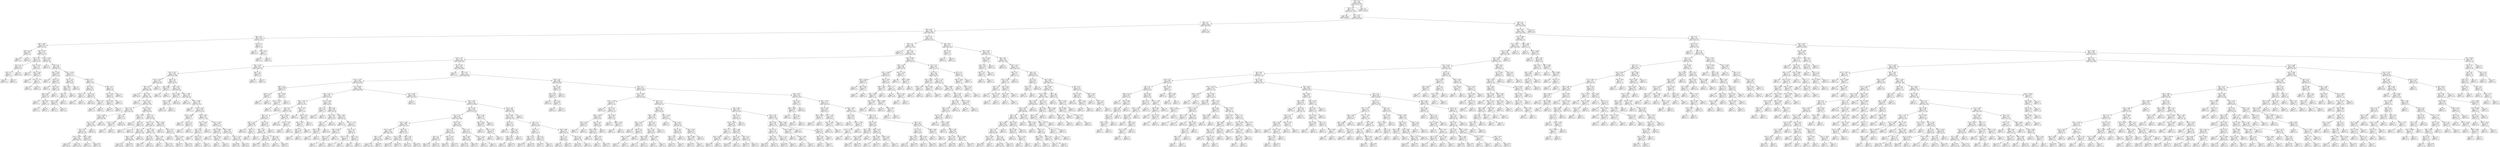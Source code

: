 digraph Tree {
node [shape=box] ;
0 [label="X[10] <= 0.5\ngini = 0.095\nsamples = 30020\nvalue = [28519, 1501]"] ;
1 [label="X[5] <= 0.5\ngini = 0.171\nsamples = 15918\nvalue = [14417, 1501]"] ;
0 -> 1 [labeldistance=2.5, labelangle=45, headlabel="True"] ;
2 [label="gini = 0.0\nsamples = 6909\nvalue = [6909, 0]"] ;
1 -> 2 ;
3 [label="X[7] <= 2.118\ngini = 0.278\nsamples = 9009\nvalue = [7508, 1501]"] ;
1 -> 3 ;
4 [label="X[6] <= 0.5\ngini = 0.25\nsamples = 5828\nvalue = [4975, 853]"] ;
3 -> 4 ;
5 [label="X[9] <= 56.5\ngini = 0.255\nsamples = 5698\nvalue = [4845, 853]"] ;
4 -> 5 ;
6 [label="X[9] <= 55.5\ngini = 0.406\nsamples = 145\nvalue = [104, 41]"] ;
5 -> 6 ;
7 [label="X[8] <= -3.007\ngini = 0.389\nsamples = 140\nvalue = [103, 37]"] ;
6 -> 7 ;
8 [label="X[9] <= 38.5\ngini = 0.444\nsamples = 6\nvalue = [2, 4]"] ;
7 -> 8 ;
9 [label="gini = 0.0\nsamples = 2\nvalue = [2, 0]"] ;
8 -> 9 ;
10 [label="gini = 0.0\nsamples = 4\nvalue = [0, 4]"] ;
8 -> 10 ;
11 [label="X[8] <= -1.543\ngini = 0.371\nsamples = 134\nvalue = [101, 33]"] ;
7 -> 11 ;
12 [label="X[12] <= 2.5\ngini = 0.224\nsamples = 39\nvalue = [34, 5]"] ;
11 -> 12 ;
13 [label="X[7] <= 0.5\ngini = 0.074\nsamples = 26\nvalue = [25, 1]"] ;
12 -> 13 ;
14 [label="X[12] <= 1.5\ngini = 0.5\nsamples = 2\nvalue = [1, 1]"] ;
13 -> 14 ;
15 [label="gini = 0.0\nsamples = 1\nvalue = [1, 0]"] ;
14 -> 15 ;
16 [label="gini = 0.0\nsamples = 1\nvalue = [0, 1]"] ;
14 -> 16 ;
17 [label="gini = 0.0\nsamples = 24\nvalue = [24, 0]"] ;
13 -> 17 ;
18 [label="X[11] <= -4.727\ngini = 0.426\nsamples = 13\nvalue = [9, 4]"] ;
12 -> 18 ;
19 [label="gini = 0.0\nsamples = 2\nvalue = [0, 2]"] ;
18 -> 19 ;
20 [label="X[8] <= -2.059\ngini = 0.298\nsamples = 11\nvalue = [9, 2]"] ;
18 -> 20 ;
21 [label="gini = 0.0\nsamples = 7\nvalue = [7, 0]"] ;
20 -> 21 ;
22 [label="X[11] <= -1.753\ngini = 0.5\nsamples = 4\nvalue = [2, 2]"] ;
20 -> 22 ;
23 [label="gini = 0.0\nsamples = 2\nvalue = [0, 2]"] ;
22 -> 23 ;
24 [label="gini = 0.0\nsamples = 2\nvalue = [2, 0]"] ;
22 -> 24 ;
25 [label="X[11] <= -2.943\ngini = 0.416\nsamples = 95\nvalue = [67, 28]"] ;
11 -> 25 ;
26 [label="gini = 0.0\nsamples = 3\nvalue = [0, 3]"] ;
25 -> 26 ;
27 [label="X[0] <= 6.5\ngini = 0.396\nsamples = 92\nvalue = [67, 25]"] ;
25 -> 27 ;
28 [label="X[8] <= -0.079\ngini = 0.494\nsamples = 18\nvalue = [10, 8]"] ;
27 -> 28 ;
29 [label="gini = 0.0\nsamples = 7\nvalue = [7, 0]"] ;
28 -> 29 ;
30 [label="X[0] <= 1.5\ngini = 0.397\nsamples = 11\nvalue = [3, 8]"] ;
28 -> 30 ;
31 [label="gini = 0.0\nsamples = 1\nvalue = [1, 0]"] ;
30 -> 31 ;
32 [label="X[12] <= 4.5\ngini = 0.32\nsamples = 10\nvalue = [2, 8]"] ;
30 -> 32 ;
33 [label="X[9] <= 40.5\ngini = 0.198\nsamples = 9\nvalue = [1, 8]"] ;
32 -> 33 ;
34 [label="gini = 0.0\nsamples = 7\nvalue = [0, 7]"] ;
33 -> 34 ;
35 [label="X[9] <= 48.5\ngini = 0.5\nsamples = 2\nvalue = [1, 1]"] ;
33 -> 35 ;
36 [label="gini = 0.0\nsamples = 1\nvalue = [1, 0]"] ;
35 -> 36 ;
37 [label="gini = 0.0\nsamples = 1\nvalue = [0, 1]"] ;
35 -> 37 ;
38 [label="gini = 0.0\nsamples = 1\nvalue = [1, 0]"] ;
32 -> 38 ;
39 [label="X[11] <= -0.532\ngini = 0.354\nsamples = 74\nvalue = [57, 17]"] ;
27 -> 39 ;
40 [label="X[7] <= 1.707\ngini = 0.494\nsamples = 18\nvalue = [10, 8]"] ;
39 -> 40 ;
41 [label="X[9] <= 44.0\ngini = 0.444\nsamples = 12\nvalue = [4, 8]"] ;
40 -> 41 ;
42 [label="X[0] <= 9.5\ngini = 0.5\nsamples = 8\nvalue = [4, 4]"] ;
41 -> 42 ;
43 [label="X[8] <= -0.65\ngini = 0.444\nsamples = 6\nvalue = [4, 2]"] ;
42 -> 43 ;
44 [label="gini = 0.0\nsamples = 4\nvalue = [4, 0]"] ;
43 -> 44 ;
45 [label="gini = 0.0\nsamples = 2\nvalue = [0, 2]"] ;
43 -> 45 ;
46 [label="gini = 0.0\nsamples = 2\nvalue = [0, 2]"] ;
42 -> 46 ;
47 [label="gini = 0.0\nsamples = 4\nvalue = [0, 4]"] ;
41 -> 47 ;
48 [label="gini = 0.0\nsamples = 6\nvalue = [6, 0]"] ;
40 -> 48 ;
49 [label="X[0] <= 13.5\ngini = 0.27\nsamples = 56\nvalue = [47, 9]"] ;
39 -> 49 ;
50 [label="X[7] <= 0.5\ngini = 0.133\nsamples = 42\nvalue = [39, 3]"] ;
49 -> 50 ;
51 [label="X[12] <= 2.5\ngini = 0.5\nsamples = 4\nvalue = [2, 2]"] ;
50 -> 51 ;
52 [label="gini = 0.0\nsamples = 2\nvalue = [0, 2]"] ;
51 -> 52 ;
53 [label="gini = 0.0\nsamples = 2\nvalue = [2, 0]"] ;
51 -> 53 ;
54 [label="X[12] <= 3.5\ngini = 0.051\nsamples = 38\nvalue = [37, 1]"] ;
50 -> 54 ;
55 [label="gini = 0.0\nsamples = 36\nvalue = [36, 0]"] ;
54 -> 55 ;
56 [label="X[8] <= 1.017\ngini = 0.5\nsamples = 2\nvalue = [1, 1]"] ;
54 -> 56 ;
57 [label="gini = 0.0\nsamples = 1\nvalue = [1, 0]"] ;
56 -> 57 ;
58 [label="gini = 0.0\nsamples = 1\nvalue = [0, 1]"] ;
56 -> 58 ;
59 [label="X[9] <= 47.0\ngini = 0.49\nsamples = 14\nvalue = [8, 6]"] ;
49 -> 59 ;
60 [label="X[7] <= 1.207\ngini = 0.444\nsamples = 9\nvalue = [3, 6]"] ;
59 -> 60 ;
61 [label="X[0] <= 16.0\ngini = 0.375\nsamples = 4\nvalue = [3, 1]"] ;
60 -> 61 ;
62 [label="gini = 0.0\nsamples = 3\nvalue = [3, 0]"] ;
61 -> 62 ;
63 [label="gini = 0.0\nsamples = 1\nvalue = [0, 1]"] ;
61 -> 63 ;
64 [label="gini = 0.0\nsamples = 5\nvalue = [0, 5]"] ;
60 -> 64 ;
65 [label="gini = 0.0\nsamples = 5\nvalue = [5, 0]"] ;
59 -> 65 ;
66 [label="X[12] <= 2.5\ngini = 0.32\nsamples = 5\nvalue = [1, 4]"] ;
6 -> 66 ;
67 [label="gini = 0.0\nsamples = 3\nvalue = [0, 3]"] ;
66 -> 67 ;
68 [label="X[8] <= 0.021\ngini = 0.5\nsamples = 2\nvalue = [1, 1]"] ;
66 -> 68 ;
69 [label="gini = 0.0\nsamples = 1\nvalue = [1, 0]"] ;
68 -> 69 ;
70 [label="gini = 0.0\nsamples = 1\nvalue = [0, 1]"] ;
68 -> 70 ;
71 [label="X[8] <= 2.337\ngini = 0.25\nsamples = 5553\nvalue = [4741, 812]"] ;
5 -> 71 ;
72 [label="X[3] <= 0.5\ngini = 0.239\nsamples = 4827\nvalue = [4157, 670]"] ;
71 -> 72 ;
73 [label="gini = 0.0\nsamples = 70\nvalue = [70, 0]"] ;
72 -> 73 ;
74 [label="X[0] <= 18.5\ngini = 0.242\nsamples = 4757\nvalue = [4087, 670]"] ;
72 -> 74 ;
75 [label="X[11] <= -1.54\ngini = 0.237\nsamples = 4500\nvalue = [3882, 618]"] ;
74 -> 75 ;
76 [label="X[8] <= -0.794\ngini = 0.207\nsamples = 1452\nvalue = [1282, 170]"] ;
75 -> 76 ;
77 [label="X[11] <= -2.077\ngini = 0.205\nsamples = 1449\nvalue = [1281, 168]"] ;
76 -> 77 ;
78 [label="X[11] <= -2.079\ngini = 0.223\nsamples = 1142\nvalue = [996, 146]"] ;
77 -> 78 ;
79 [label="X[9] <= 78.5\ngini = 0.221\nsamples = 1140\nvalue = [996, 144]"] ;
78 -> 79 ;
80 [label="gini = 0.0\nsamples = 39\nvalue = [39, 0]"] ;
79 -> 80 ;
81 [label="X[9] <= 79.5\ngini = 0.227\nsamples = 1101\nvalue = [957, 144]"] ;
79 -> 81 ;
82 [label="gini = 0.0\nsamples = 2\nvalue = [0, 2]"] ;
81 -> 82 ;
83 [label="X[11] <= -3.374\ngini = 0.225\nsamples = 1099\nvalue = [957, 142]"] ;
81 -> 83 ;
84 [label="X[12] <= 3.5\ngini = 0.183\nsamples = 470\nvalue = [422, 48]"] ;
83 -> 84 ;
85 [label="X[11] <= -3.496\ngini = 0.206\nsamples = 395\nvalue = [349, 46]"] ;
84 -> 85 ;
86 [label="X[11] <= -3.511\ngini = 0.221\nsamples = 363\nvalue = [317, 46]"] ;
85 -> 86 ;
87 [label="X[0] <= 16.5\ngini = 0.21\nsamples = 360\nvalue = [317, 43]"] ;
86 -> 87 ;
88 [label="X[11] <= -5.355\ngini = 0.193\nsamples = 323\nvalue = [288, 35]"] ;
87 -> 88 ;
89 [label="gini = 0.28\nsamples = 83\nvalue = [69, 14]"] ;
88 -> 89 ;
90 [label="gini = 0.16\nsamples = 240\nvalue = [219, 21]"] ;
88 -> 90 ;
91 [label="X[8] <= -2.803\ngini = 0.339\nsamples = 37\nvalue = [29, 8]"] ;
87 -> 91 ;
92 [label="gini = 0.0\nsamples = 12\nvalue = [12, 0]"] ;
91 -> 92 ;
93 [label="gini = 0.435\nsamples = 25\nvalue = [17, 8]"] ;
91 -> 93 ;
94 [label="gini = 0.0\nsamples = 3\nvalue = [0, 3]"] ;
86 -> 94 ;
95 [label="gini = 0.0\nsamples = 32\nvalue = [32, 0]"] ;
85 -> 95 ;
96 [label="X[0] <= 1.5\ngini = 0.052\nsamples = 75\nvalue = [73, 2]"] ;
84 -> 96 ;
97 [label="X[11] <= -4.217\ngini = 0.346\nsamples = 9\nvalue = [7, 2]"] ;
96 -> 97 ;
98 [label="gini = 0.0\nsamples = 7\nvalue = [7, 0]"] ;
97 -> 98 ;
99 [label="gini = 0.0\nsamples = 2\nvalue = [0, 2]"] ;
97 -> 99 ;
100 [label="gini = 0.0\nsamples = 66\nvalue = [66, 0]"] ;
96 -> 100 ;
101 [label="X[11] <= -3.216\ngini = 0.254\nsamples = 629\nvalue = [535, 94]"] ;
83 -> 101 ;
102 [label="X[8] <= -2.299\ngini = 0.5\nsamples = 16\nvalue = [8, 8]"] ;
101 -> 102 ;
103 [label="gini = 0.0\nsamples = 6\nvalue = [6, 0]"] ;
102 -> 103 ;
104 [label="X[0] <= 4.5\ngini = 0.32\nsamples = 10\nvalue = [2, 8]"] ;
102 -> 104 ;
105 [label="gini = 0.0\nsamples = 2\nvalue = [2, 0]"] ;
104 -> 105 ;
106 [label="gini = 0.0\nsamples = 8\nvalue = [0, 8]"] ;
104 -> 106 ;
107 [label="X[12] <= 3.5\ngini = 0.241\nsamples = 613\nvalue = [527, 86]"] ;
101 -> 107 ;
108 [label="X[8] <= -1.714\ngini = 0.228\nsamples = 573\nvalue = [498, 75]"] ;
107 -> 108 ;
109 [label="X[0] <= 17.5\ngini = 0.256\nsamples = 385\nvalue = [327, 58]"] ;
108 -> 109 ;
110 [label="X[8] <= -1.829\ngini = 0.273\nsamples = 356\nvalue = [298, 58]"] ;
109 -> 110 ;
111 [label="gini = 0.26\nsamples = 338\nvalue = [286, 52]"] ;
110 -> 111 ;
112 [label="gini = 0.444\nsamples = 18\nvalue = [12, 6]"] ;
110 -> 112 ;
113 [label="gini = 0.0\nsamples = 29\nvalue = [29, 0]"] ;
109 -> 113 ;
114 [label="X[8] <= -1.505\ngini = 0.164\nsamples = 188\nvalue = [171, 17]"] ;
108 -> 114 ;
115 [label="X[0] <= 4.5\ngini = 0.058\nsamples = 67\nvalue = [65, 2]"] ;
114 -> 115 ;
116 [label="gini = 0.208\nsamples = 17\nvalue = [15, 2]"] ;
115 -> 116 ;
117 [label="gini = 0.0\nsamples = 50\nvalue = [50, 0]"] ;
115 -> 117 ;
118 [label="X[8] <= -1.504\ngini = 0.217\nsamples = 121\nvalue = [106, 15]"] ;
114 -> 118 ;
119 [label="gini = 0.0\nsamples = 1\nvalue = [0, 1]"] ;
118 -> 119 ;
120 [label="gini = 0.206\nsamples = 120\nvalue = [106, 14]"] ;
118 -> 120 ;
121 [label="X[8] <= -2.995\ngini = 0.399\nsamples = 40\nvalue = [29, 11]"] ;
107 -> 121 ;
122 [label="gini = 0.0\nsamples = 8\nvalue = [8, 0]"] ;
121 -> 122 ;
123 [label="X[9] <= 147.5\ngini = 0.451\nsamples = 32\nvalue = [21, 11]"] ;
121 -> 123 ;
124 [label="gini = 0.0\nsamples = 4\nvalue = [4, 0]"] ;
123 -> 124 ;
125 [label="X[11] <= -2.795\ngini = 0.477\nsamples = 28\nvalue = [17, 11]"] ;
123 -> 125 ;
126 [label="gini = 0.375\nsamples = 4\nvalue = [1, 3]"] ;
125 -> 126 ;
127 [label="gini = 0.444\nsamples = 24\nvalue = [16, 8]"] ;
125 -> 127 ;
128 [label="gini = 0.0\nsamples = 2\nvalue = [0, 2]"] ;
78 -> 128 ;
129 [label="X[9] <= 74.5\ngini = 0.133\nsamples = 307\nvalue = [285, 22]"] ;
77 -> 129 ;
130 [label="X[9] <= 69.5\ngini = 0.408\nsamples = 7\nvalue = [5, 2]"] ;
129 -> 130 ;
131 [label="gini = 0.0\nsamples = 5\nvalue = [5, 0]"] ;
130 -> 131 ;
132 [label="gini = 0.0\nsamples = 2\nvalue = [0, 2]"] ;
130 -> 132 ;
133 [label="X[9] <= 148.5\ngini = 0.124\nsamples = 300\nvalue = [280, 20]"] ;
129 -> 133 ;
134 [label="X[8] <= -1.854\ngini = 0.026\nsamples = 75\nvalue = [74, 1]"] ;
133 -> 134 ;
135 [label="X[8] <= -1.869\ngini = 0.124\nsamples = 15\nvalue = [14, 1]"] ;
134 -> 135 ;
136 [label="gini = 0.0\nsamples = 14\nvalue = [14, 0]"] ;
135 -> 136 ;
137 [label="gini = 0.0\nsamples = 1\nvalue = [0, 1]"] ;
135 -> 137 ;
138 [label="gini = 0.0\nsamples = 60\nvalue = [60, 0]"] ;
134 -> 138 ;
139 [label="X[8] <= -1.994\ngini = 0.155\nsamples = 225\nvalue = [206, 19]"] ;
133 -> 139 ;
140 [label="gini = 0.0\nsamples = 30\nvalue = [30, 0]"] ;
139 -> 140 ;
141 [label="X[8] <= -1.989\ngini = 0.176\nsamples = 195\nvalue = [176, 19]"] ;
139 -> 141 ;
142 [label="gini = 0.0\nsamples = 1\nvalue = [0, 1]"] ;
141 -> 142 ;
143 [label="X[11] <= -2.019\ngini = 0.168\nsamples = 194\nvalue = [176, 18]"] ;
141 -> 143 ;
144 [label="X[11] <= -2.026\ngini = 0.408\nsamples = 7\nvalue = [5, 2]"] ;
143 -> 144 ;
145 [label="gini = 0.0\nsamples = 4\nvalue = [4, 0]"] ;
144 -> 145 ;
146 [label="X[12] <= 1.5\ngini = 0.444\nsamples = 3\nvalue = [1, 2]"] ;
144 -> 146 ;
147 [label="gini = 0.0\nsamples = 1\nvalue = [1, 0]"] ;
146 -> 147 ;
148 [label="gini = 0.0\nsamples = 2\nvalue = [0, 2]"] ;
146 -> 148 ;
149 [label="X[8] <= -1.924\ngini = 0.156\nsamples = 187\nvalue = [171, 16]"] ;
143 -> 149 ;
150 [label="X[11] <= -1.934\ngini = 0.355\nsamples = 13\nvalue = [10, 3]"] ;
149 -> 150 ;
151 [label="X[0] <= 10.0\ngini = 0.165\nsamples = 11\nvalue = [10, 1]"] ;
150 -> 151 ;
152 [label="gini = 0.0\nsamples = 7\nvalue = [7, 0]"] ;
151 -> 152 ;
153 [label="X[0] <= 13.5\ngini = 0.375\nsamples = 4\nvalue = [3, 1]"] ;
151 -> 153 ;
154 [label="gini = 0.0\nsamples = 1\nvalue = [0, 1]"] ;
153 -> 154 ;
155 [label="gini = 0.0\nsamples = 3\nvalue = [3, 0]"] ;
153 -> 155 ;
156 [label="gini = 0.0\nsamples = 2\nvalue = [0, 2]"] ;
150 -> 156 ;
157 [label="X[11] <= -1.876\ngini = 0.138\nsamples = 174\nvalue = [161, 13]"] ;
149 -> 157 ;
158 [label="X[8] <= -0.989\ngini = 0.044\nsamples = 44\nvalue = [43, 1]"] ;
157 -> 158 ;
159 [label="gini = 0.0\nsamples = 37\nvalue = [37, 0]"] ;
158 -> 159 ;
160 [label="X[8] <= -0.974\ngini = 0.245\nsamples = 7\nvalue = [6, 1]"] ;
158 -> 160 ;
161 [label="gini = 0.0\nsamples = 1\nvalue = [0, 1]"] ;
160 -> 161 ;
162 [label="gini = 0.0\nsamples = 6\nvalue = [6, 0]"] ;
160 -> 162 ;
163 [label="X[8] <= -1.861\ngini = 0.168\nsamples = 130\nvalue = [118, 12]"] ;
157 -> 163 ;
164 [label="gini = 0.0\nsamples = 1\nvalue = [0, 1]"] ;
163 -> 164 ;
165 [label="X[11] <= -1.762\ngini = 0.156\nsamples = 129\nvalue = [118, 11]"] ;
163 -> 165 ;
166 [label="gini = 0.266\nsamples = 38\nvalue = [32, 6]"] ;
165 -> 166 ;
167 [label="gini = 0.104\nsamples = 91\nvalue = [86, 5]"] ;
165 -> 167 ;
168 [label="X[0] <= 11.5\ngini = 0.444\nsamples = 3\nvalue = [1, 2]"] ;
76 -> 168 ;
169 [label="gini = 0.0\nsamples = 2\nvalue = [0, 2]"] ;
168 -> 169 ;
170 [label="gini = 0.0\nsamples = 1\nvalue = [1, 0]"] ;
168 -> 170 ;
171 [label="X[8] <= -3.094\ngini = 0.251\nsamples = 3048\nvalue = [2600, 448]"] ;
75 -> 171 ;
172 [label="gini = 0.0\nsamples = 2\nvalue = [0, 2]"] ;
171 -> 172 ;
173 [label="X[0] <= 13.5\ngini = 0.25\nsamples = 3046\nvalue = [2600, 446]"] ;
171 -> 173 ;
174 [label="X[11] <= -1.507\ngini = 0.269\nsamples = 2184\nvalue = [1834, 350]"] ;
173 -> 174 ;
175 [label="X[8] <= -1.52\ngini = 0.498\nsamples = 15\nvalue = [8, 7]"] ;
174 -> 175 ;
176 [label="X[12] <= 1.5\ngini = 0.245\nsamples = 7\nvalue = [6, 1]"] ;
175 -> 176 ;
177 [label="gini = 0.0\nsamples = 1\nvalue = [0, 1]"] ;
176 -> 177 ;
178 [label="gini = 0.0\nsamples = 6\nvalue = [6, 0]"] ;
176 -> 178 ;
179 [label="X[8] <= -0.918\ngini = 0.375\nsamples = 8\nvalue = [2, 6]"] ;
175 -> 179 ;
180 [label="X[11] <= -1.528\ngini = 0.245\nsamples = 7\nvalue = [1, 6]"] ;
179 -> 180 ;
181 [label="gini = 0.0\nsamples = 1\nvalue = [1, 0]"] ;
180 -> 181 ;
182 [label="gini = 0.0\nsamples = 6\nvalue = [0, 6]"] ;
180 -> 182 ;
183 [label="gini = 0.0\nsamples = 1\nvalue = [1, 0]"] ;
179 -> 183 ;
184 [label="X[11] <= -0.901\ngini = 0.266\nsamples = 2169\nvalue = [1826, 343]"] ;
174 -> 184 ;
185 [label="X[8] <= -1.011\ngini = 0.196\nsamples = 281\nvalue = [250, 31]"] ;
184 -> 185 ;
186 [label="X[8] <= -1.023\ngini = 0.278\nsamples = 138\nvalue = [115, 23]"] ;
185 -> 186 ;
187 [label="X[0] <= 8.5\ngini = 0.25\nsamples = 130\nvalue = [111, 19]"] ;
186 -> 187 ;
188 [label="X[0] <= 2.5\ngini = 0.32\nsamples = 85\nvalue = [68, 17]"] ;
187 -> 188 ;
189 [label="X[8] <= -1.151\ngini = 0.069\nsamples = 28\nvalue = [27, 1]"] ;
188 -> 189 ;
190 [label="gini = 0.0\nsamples = 26\nvalue = [26, 0]"] ;
189 -> 190 ;
191 [label="X[0] <= 1.0\ngini = 0.5\nsamples = 2\nvalue = [1, 1]"] ;
189 -> 191 ;
192 [label="gini = 0.0\nsamples = 1\nvalue = [0, 1]"] ;
191 -> 192 ;
193 [label="gini = 0.0\nsamples = 1\nvalue = [1, 0]"] ;
191 -> 193 ;
194 [label="X[12] <= 3.5\ngini = 0.404\nsamples = 57\nvalue = [41, 16]"] ;
188 -> 194 ;
195 [label="X[8] <= -1.22\ngini = 0.366\nsamples = 54\nvalue = [41, 13]"] ;
194 -> 195 ;
196 [label="X[0] <= 5.5\ngini = 0.469\nsamples = 32\nvalue = [20, 12]"] ;
195 -> 196 ;
197 [label="gini = 0.484\nsamples = 17\nvalue = [7, 10]"] ;
196 -> 197 ;
198 [label="gini = 0.231\nsamples = 15\nvalue = [13, 2]"] ;
196 -> 198 ;
199 [label="X[0] <= 6.5\ngini = 0.087\nsamples = 22\nvalue = [21, 1]"] ;
195 -> 199 ;
200 [label="gini = 0.0\nsamples = 15\nvalue = [15, 0]"] ;
199 -> 200 ;
201 [label="gini = 0.245\nsamples = 7\nvalue = [6, 1]"] ;
199 -> 201 ;
202 [label="gini = 0.0\nsamples = 3\nvalue = [0, 3]"] ;
194 -> 202 ;
203 [label="X[11] <= -1.084\ngini = 0.085\nsamples = 45\nvalue = [43, 2]"] ;
187 -> 203 ;
204 [label="gini = 0.0\nsamples = 40\nvalue = [40, 0]"] ;
203 -> 204 ;
205 [label="X[11] <= -1.042\ngini = 0.48\nsamples = 5\nvalue = [3, 2]"] ;
203 -> 205 ;
206 [label="gini = 0.0\nsamples = 2\nvalue = [0, 2]"] ;
205 -> 206 ;
207 [label="gini = 0.0\nsamples = 3\nvalue = [3, 0]"] ;
205 -> 207 ;
208 [label="X[8] <= -1.019\ngini = 0.5\nsamples = 8\nvalue = [4, 4]"] ;
186 -> 208 ;
209 [label="gini = 0.0\nsamples = 2\nvalue = [0, 2]"] ;
208 -> 209 ;
210 [label="X[8] <= -1.015\ngini = 0.444\nsamples = 6\nvalue = [4, 2]"] ;
208 -> 210 ;
211 [label="X[8] <= -1.015\ngini = 0.32\nsamples = 5\nvalue = [4, 1]"] ;
210 -> 211 ;
212 [label="X[0] <= 7.5\ngini = 0.444\nsamples = 3\nvalue = [2, 1]"] ;
211 -> 212 ;
213 [label="gini = 0.0\nsamples = 2\nvalue = [2, 0]"] ;
212 -> 213 ;
214 [label="gini = 0.0\nsamples = 1\nvalue = [0, 1]"] ;
212 -> 214 ;
215 [label="gini = 0.0\nsamples = 2\nvalue = [2, 0]"] ;
211 -> 215 ;
216 [label="gini = 0.0\nsamples = 1\nvalue = [0, 1]"] ;
210 -> 216 ;
217 [label="X[11] <= -1.486\ngini = 0.106\nsamples = 143\nvalue = [135, 8]"] ;
185 -> 217 ;
218 [label="X[0] <= 7.5\ngini = 0.444\nsamples = 3\nvalue = [1, 2]"] ;
217 -> 218 ;
219 [label="gini = 0.0\nsamples = 2\nvalue = [0, 2]"] ;
218 -> 219 ;
220 [label="gini = 0.0\nsamples = 1\nvalue = [1, 0]"] ;
218 -> 220 ;
221 [label="X[0] <= 10.5\ngini = 0.082\nsamples = 140\nvalue = [134, 6]"] ;
217 -> 221 ;
222 [label="X[9] <= 140.5\ngini = 0.02\nsamples = 100\nvalue = [99, 1]"] ;
221 -> 222 ;
223 [label="X[0] <= 2.5\ngini = 0.1\nsamples = 19\nvalue = [18, 1]"] ;
222 -> 223 ;
224 [label="X[9] <= 116.0\ngini = 0.444\nsamples = 3\nvalue = [2, 1]"] ;
223 -> 224 ;
225 [label="gini = 0.0\nsamples = 2\nvalue = [2, 0]"] ;
224 -> 225 ;
226 [label="gini = 0.0\nsamples = 1\nvalue = [0, 1]"] ;
224 -> 226 ;
227 [label="gini = 0.0\nsamples = 16\nvalue = [16, 0]"] ;
223 -> 227 ;
228 [label="gini = 0.0\nsamples = 81\nvalue = [81, 0]"] ;
222 -> 228 ;
229 [label="X[9] <= 145.5\ngini = 0.219\nsamples = 40\nvalue = [35, 5]"] ;
221 -> 229 ;
230 [label="gini = 0.0\nsamples = 15\nvalue = [15, 0]"] ;
229 -> 230 ;
231 [label="X[11] <= -1.179\ngini = 0.32\nsamples = 25\nvalue = [20, 5]"] ;
229 -> 231 ;
232 [label="X[8] <= -0.892\ngini = 0.124\nsamples = 15\nvalue = [14, 1]"] ;
231 -> 232 ;
233 [label="X[0] <= 11.5\ngini = 0.375\nsamples = 4\nvalue = [3, 1]"] ;
232 -> 233 ;
234 [label="gini = 0.0\nsamples = 1\nvalue = [0, 1]"] ;
233 -> 234 ;
235 [label="gini = 0.0\nsamples = 3\nvalue = [3, 0]"] ;
233 -> 235 ;
236 [label="gini = 0.0\nsamples = 11\nvalue = [11, 0]"] ;
232 -> 236 ;
237 [label="X[11] <= -1.111\ngini = 0.48\nsamples = 10\nvalue = [6, 4]"] ;
231 -> 237 ;
238 [label="X[11] <= -1.121\ngini = 0.375\nsamples = 4\nvalue = [1, 3]"] ;
237 -> 238 ;
239 [label="gini = 0.5\nsamples = 2\nvalue = [1, 1]"] ;
238 -> 239 ;
240 [label="gini = 0.0\nsamples = 2\nvalue = [0, 2]"] ;
238 -> 240 ;
241 [label="X[0] <= 12.5\ngini = 0.278\nsamples = 6\nvalue = [5, 1]"] ;
237 -> 241 ;
242 [label="gini = 0.0\nsamples = 4\nvalue = [4, 0]"] ;
241 -> 242 ;
243 [label="gini = 0.5\nsamples = 2\nvalue = [1, 1]"] ;
241 -> 243 ;
244 [label="X[11] <= -0.897\ngini = 0.276\nsamples = 1888\nvalue = [1576, 312]"] ;
184 -> 244 ;
245 [label="gini = 0.0\nsamples = 3\nvalue = [0, 3]"] ;
244 -> 245 ;
246 [label="X[8] <= 1.802\ngini = 0.274\nsamples = 1885\nvalue = [1576, 309]"] ;
244 -> 246 ;
247 [label="X[8] <= 1.783\ngini = 0.285\nsamples = 1589\nvalue = [1315, 274]"] ;
246 -> 247 ;
248 [label="X[7] <= 1.707\ngini = 0.282\nsamples = 1578\nvalue = [1310, 268]"] ;
247 -> 248 ;
249 [label="X[11] <= 1.383\ngini = 0.269\nsamples = 1315\nvalue = [1104, 211]"] ;
248 -> 249 ;
250 [label="X[11] <= 1.382\ngini = 0.285\nsamples = 1128\nvalue = [934, 194]"] ;
249 -> 250 ;
251 [label="X[8] <= 1.744\ngini = 0.282\nsamples = 1125\nvalue = [934, 191]"] ;
250 -> 251 ;
252 [label="gini = 0.279\nsamples = 1118\nvalue = [931, 187]"] ;
251 -> 252 ;
253 [label="gini = 0.49\nsamples = 7\nvalue = [3, 4]"] ;
251 -> 253 ;
254 [label="gini = 0.0\nsamples = 3\nvalue = [0, 3]"] ;
250 -> 254 ;
255 [label="X[0] <= 9.5\ngini = 0.165\nsamples = 187\nvalue = [170, 17]"] ;
249 -> 255 ;
256 [label="X[11] <= 1.687\ngini = 0.086\nsamples = 134\nvalue = [128, 6]"] ;
255 -> 256 ;
257 [label="gini = 0.163\nsamples = 56\nvalue = [51, 5]"] ;
256 -> 257 ;
258 [label="gini = 0.025\nsamples = 78\nvalue = [77, 1]"] ;
256 -> 258 ;
259 [label="X[8] <= 1.637\ngini = 0.329\nsamples = 53\nvalue = [42, 11]"] ;
255 -> 259 ;
260 [label="gini = 0.133\nsamples = 28\nvalue = [26, 2]"] ;
259 -> 260 ;
261 [label="gini = 0.461\nsamples = 25\nvalue = [16, 9]"] ;
259 -> 261 ;
262 [label="X[8] <= 0.521\ngini = 0.34\nsamples = 263\nvalue = [206, 57]"] ;
248 -> 262 ;
263 [label="X[12] <= 1.5\ngini = 0.228\nsamples = 122\nvalue = [106, 16]"] ;
262 -> 263 ;
264 [label="X[0] <= 3.5\ngini = 0.405\nsamples = 39\nvalue = [28, 11]"] ;
263 -> 264 ;
265 [label="gini = 0.426\nsamples = 13\nvalue = [4, 9]"] ;
264 -> 265 ;
266 [label="gini = 0.142\nsamples = 26\nvalue = [24, 2]"] ;
264 -> 266 ;
267 [label="X[8] <= -0.318\ngini = 0.113\nsamples = 83\nvalue = [78, 5]"] ;
263 -> 267 ;
268 [label="gini = 0.444\nsamples = 6\nvalue = [4, 2]"] ;
267 -> 268 ;
269 [label="gini = 0.075\nsamples = 77\nvalue = [74, 3]"] ;
267 -> 269 ;
270 [label="X[0] <= 12.5\ngini = 0.412\nsamples = 141\nvalue = [100, 41]"] ;
262 -> 270 ;
271 [label="X[8] <= 1.568\ngini = 0.381\nsamples = 129\nvalue = [96, 33]"] ;
270 -> 271 ;
272 [label="gini = 0.419\nsamples = 107\nvalue = [75, 32]"] ;
271 -> 272 ;
273 [label="gini = 0.087\nsamples = 22\nvalue = [21, 1]"] ;
271 -> 273 ;
274 [label="X[11] <= 1.552\ngini = 0.444\nsamples = 12\nvalue = [4, 8]"] ;
270 -> 274 ;
275 [label="gini = 0.0\nsamples = 4\nvalue = [0, 4]"] ;
274 -> 275 ;
276 [label="gini = 0.5\nsamples = 8\nvalue = [4, 4]"] ;
274 -> 276 ;
277 [label="X[11] <= 2.167\ngini = 0.496\nsamples = 11\nvalue = [5, 6]"] ;
247 -> 277 ;
278 [label="X[9] <= 140.5\ngini = 0.469\nsamples = 8\nvalue = [5, 3]"] ;
277 -> 278 ;
279 [label="gini = 0.0\nsamples = 2\nvalue = [0, 2]"] ;
278 -> 279 ;
280 [label="X[11] <= 1.787\ngini = 0.278\nsamples = 6\nvalue = [5, 1]"] ;
278 -> 280 ;
281 [label="gini = 0.0\nsamples = 1\nvalue = [0, 1]"] ;
280 -> 281 ;
282 [label="gini = 0.0\nsamples = 5\nvalue = [5, 0]"] ;
280 -> 282 ;
283 [label="gini = 0.0\nsamples = 3\nvalue = [0, 3]"] ;
277 -> 283 ;
284 [label="X[11] <= 4.65\ngini = 0.209\nsamples = 296\nvalue = [261, 35]"] ;
246 -> 284 ;
285 [label="X[11] <= 0.901\ngini = 0.204\nsamples = 295\nvalue = [261, 34]"] ;
284 -> 285 ;
286 [label="X[0] <= 2.5\ngini = 0.375\nsamples = 36\nvalue = [27, 9]"] ;
285 -> 286 ;
287 [label="gini = 0.0\nsamples = 11\nvalue = [11, 0]"] ;
286 -> 287 ;
288 [label="X[12] <= 4.5\ngini = 0.461\nsamples = 25\nvalue = [16, 9]"] ;
286 -> 288 ;
289 [label="X[8] <= 1.927\ngini = 0.423\nsamples = 23\nvalue = [16, 7]"] ;
288 -> 289 ;
290 [label="gini = 0.0\nsamples = 5\nvalue = [5, 0]"] ;
289 -> 290 ;
291 [label="gini = 0.475\nsamples = 18\nvalue = [11, 7]"] ;
289 -> 291 ;
292 [label="gini = 0.0\nsamples = 2\nvalue = [0, 2]"] ;
288 -> 292 ;
293 [label="X[0] <= 6.5\ngini = 0.174\nsamples = 259\nvalue = [234, 25]"] ;
285 -> 293 ;
294 [label="X[12] <= 3.5\ngini = 0.1\nsamples = 132\nvalue = [125, 7]"] ;
293 -> 294 ;
295 [label="X[8] <= 2.141\ngini = 0.079\nsamples = 121\nvalue = [116, 5]"] ;
294 -> 295 ;
296 [label="gini = 0.025\nsamples = 78\nvalue = [77, 1]"] ;
295 -> 296 ;
297 [label="gini = 0.169\nsamples = 43\nvalue = [39, 4]"] ;
295 -> 297 ;
298 [label="X[0] <= 0.5\ngini = 0.298\nsamples = 11\nvalue = [9, 2]"] ;
294 -> 298 ;
299 [label="gini = 0.444\nsamples = 3\nvalue = [1, 2]"] ;
298 -> 299 ;
300 [label="gini = 0.0\nsamples = 8\nvalue = [8, 0]"] ;
298 -> 300 ;
301 [label="X[8] <= 1.948\ngini = 0.243\nsamples = 127\nvalue = [109, 18]"] ;
293 -> 301 ;
302 [label="X[0] <= 11.5\ngini = 0.136\nsamples = 41\nvalue = [38, 3]"] ;
301 -> 302 ;
303 [label="gini = 0.0\nsamples = 30\nvalue = [30, 0]"] ;
302 -> 303 ;
304 [label="gini = 0.397\nsamples = 11\nvalue = [8, 3]"] ;
302 -> 304 ;
305 [label="X[0] <= 11.5\ngini = 0.288\nsamples = 86\nvalue = [71, 15]"] ;
301 -> 305 ;
306 [label="gini = 0.363\nsamples = 63\nvalue = [48, 15]"] ;
305 -> 306 ;
307 [label="gini = 0.0\nsamples = 23\nvalue = [23, 0]"] ;
305 -> 307 ;
308 [label="gini = 0.0\nsamples = 1\nvalue = [0, 1]"] ;
284 -> 308 ;
309 [label="X[9] <= 73.0\ngini = 0.198\nsamples = 862\nvalue = [766, 96]"] ;
173 -> 309 ;
310 [label="X[7] <= 1.707\ngini = 0.486\nsamples = 12\nvalue = [7, 5]"] ;
309 -> 310 ;
311 [label="X[0] <= 17.5\ngini = 0.346\nsamples = 9\nvalue = [7, 2]"] ;
310 -> 311 ;
312 [label="gini = 0.0\nsamples = 6\nvalue = [6, 0]"] ;
311 -> 312 ;
313 [label="X[7] <= 0.5\ngini = 0.444\nsamples = 3\nvalue = [1, 2]"] ;
311 -> 313 ;
314 [label="gini = 0.0\nsamples = 2\nvalue = [0, 2]"] ;
313 -> 314 ;
315 [label="gini = 0.0\nsamples = 1\nvalue = [1, 0]"] ;
313 -> 315 ;
316 [label="gini = 0.0\nsamples = 3\nvalue = [0, 3]"] ;
310 -> 316 ;
317 [label="X[12] <= 2.5\ngini = 0.191\nsamples = 850\nvalue = [759, 91]"] ;
309 -> 317 ;
318 [label="X[11] <= -0.995\ngini = 0.225\nsamples = 511\nvalue = [445, 66]"] ;
317 -> 318 ;
319 [label="X[11] <= -1.428\ngini = 0.371\nsamples = 57\nvalue = [43, 14]"] ;
318 -> 319 ;
320 [label="gini = 0.0\nsamples = 10\nvalue = [10, 0]"] ;
319 -> 320 ;
321 [label="X[0] <= 17.5\ngini = 0.418\nsamples = 47\nvalue = [33, 14]"] ;
319 -> 321 ;
322 [label="X[8] <= -1.399\ngini = 0.339\nsamples = 37\nvalue = [29, 8]"] ;
321 -> 322 ;
323 [label="X[0] <= 15.5\ngini = 0.444\nsamples = 3\nvalue = [1, 2]"] ;
322 -> 323 ;
324 [label="gini = 0.0\nsamples = 1\nvalue = [1, 0]"] ;
323 -> 324 ;
325 [label="gini = 0.0\nsamples = 2\nvalue = [0, 2]"] ;
323 -> 325 ;
326 [label="X[11] <= -1.01\ngini = 0.291\nsamples = 34\nvalue = [28, 6]"] ;
322 -> 326 ;
327 [label="X[8] <= -0.954\ngini = 0.257\nsamples = 33\nvalue = [28, 5]"] ;
326 -> 327 ;
328 [label="gini = 0.0\nsamples = 13\nvalue = [13, 0]"] ;
327 -> 328 ;
329 [label="X[8] <= -0.871\ngini = 0.375\nsamples = 20\nvalue = [15, 5]"] ;
327 -> 329 ;
330 [label="gini = 0.0\nsamples = 3\nvalue = [0, 3]"] ;
329 -> 330 ;
331 [label="gini = 0.208\nsamples = 17\nvalue = [15, 2]"] ;
329 -> 331 ;
332 [label="gini = 0.0\nsamples = 1\nvalue = [0, 1]"] ;
326 -> 332 ;
333 [label="X[9] <= 144.0\ngini = 0.48\nsamples = 10\nvalue = [4, 6]"] ;
321 -> 333 ;
334 [label="gini = 0.0\nsamples = 3\nvalue = [3, 0]"] ;
333 -> 334 ;
335 [label="X[8] <= -1.285\ngini = 0.245\nsamples = 7\nvalue = [1, 6]"] ;
333 -> 335 ;
336 [label="gini = 0.0\nsamples = 1\nvalue = [1, 0]"] ;
335 -> 336 ;
337 [label="gini = 0.0\nsamples = 6\nvalue = [0, 6]"] ;
335 -> 337 ;
338 [label="X[12] <= 1.5\ngini = 0.203\nsamples = 454\nvalue = [402, 52]"] ;
318 -> 338 ;
339 [label="X[11] <= 1.19\ngini = 0.146\nsamples = 202\nvalue = [186, 16]"] ;
338 -> 339 ;
340 [label="X[8] <= -1.931\ngini = 0.059\nsamples = 131\nvalue = [127, 4]"] ;
339 -> 340 ;
341 [label="X[8] <= -2.341\ngini = 0.278\nsamples = 12\nvalue = [10, 2]"] ;
340 -> 341 ;
342 [label="gini = 0.0\nsamples = 9\nvalue = [9, 0]"] ;
341 -> 342 ;
343 [label="X[0] <= 17.5\ngini = 0.444\nsamples = 3\nvalue = [1, 2]"] ;
341 -> 343 ;
344 [label="X[8] <= -2.248\ngini = 0.5\nsamples = 2\nvalue = [1, 1]"] ;
343 -> 344 ;
345 [label="gini = 0.0\nsamples = 1\nvalue = [0, 1]"] ;
344 -> 345 ;
346 [label="gini = 0.0\nsamples = 1\nvalue = [1, 0]"] ;
344 -> 346 ;
347 [label="gini = 0.0\nsamples = 1\nvalue = [0, 1]"] ;
343 -> 347 ;
348 [label="X[0] <= 15.5\ngini = 0.033\nsamples = 119\nvalue = [117, 2]"] ;
340 -> 348 ;
349 [label="X[7] <= 1.707\ngini = 0.083\nsamples = 46\nvalue = [44, 2]"] ;
348 -> 349 ;
350 [label="X[8] <= 0.007\ngini = 0.048\nsamples = 41\nvalue = [40, 1]"] ;
349 -> 350 ;
351 [label="gini = 0.0\nsamples = 25\nvalue = [25, 0]"] ;
350 -> 351 ;
352 [label="gini = 0.117\nsamples = 16\nvalue = [15, 1]"] ;
350 -> 352 ;
353 [label="X[11] <= -0.593\ngini = 0.32\nsamples = 5\nvalue = [4, 1]"] ;
349 -> 353 ;
354 [label="gini = 0.0\nsamples = 1\nvalue = [0, 1]"] ;
353 -> 354 ;
355 [label="gini = 0.0\nsamples = 4\nvalue = [4, 0]"] ;
353 -> 355 ;
356 [label="gini = 0.0\nsamples = 73\nvalue = [73, 0]"] ;
348 -> 356 ;
357 [label="X[11] <= 1.253\ngini = 0.281\nsamples = 71\nvalue = [59, 12]"] ;
339 -> 357 ;
358 [label="gini = 0.0\nsamples = 2\nvalue = [0, 2]"] ;
357 -> 358 ;
359 [label="X[0] <= 16.5\ngini = 0.248\nsamples = 69\nvalue = [59, 10]"] ;
357 -> 359 ;
360 [label="X[8] <= 1.622\ngini = 0.122\nsamples = 46\nvalue = [43, 3]"] ;
359 -> 360 ;
361 [label="X[8] <= 1.541\ngini = 0.211\nsamples = 25\nvalue = [22, 3]"] ;
360 -> 361 ;
362 [label="gini = 0.153\nsamples = 24\nvalue = [22, 2]"] ;
361 -> 362 ;
363 [label="gini = 0.0\nsamples = 1\nvalue = [0, 1]"] ;
361 -> 363 ;
364 [label="gini = 0.0\nsamples = 21\nvalue = [21, 0]"] ;
360 -> 364 ;
365 [label="X[8] <= 2.013\ngini = 0.423\nsamples = 23\nvalue = [16, 7]"] ;
359 -> 365 ;
366 [label="X[8] <= 1.869\ngini = 0.484\nsamples = 17\nvalue = [10, 7]"] ;
365 -> 366 ;
367 [label="gini = 0.355\nsamples = 13\nvalue = [10, 3]"] ;
366 -> 367 ;
368 [label="gini = 0.0\nsamples = 4\nvalue = [0, 4]"] ;
366 -> 368 ;
369 [label="gini = 0.0\nsamples = 6\nvalue = [6, 0]"] ;
365 -> 369 ;
370 [label="X[9] <= 148.5\ngini = 0.245\nsamples = 252\nvalue = [216, 36]"] ;
338 -> 370 ;
371 [label="X[9] <= 141.5\ngini = 0.375\nsamples = 52\nvalue = [39, 13]"] ;
370 -> 371 ;
372 [label="X[11] <= -0.342\ngini = 0.305\nsamples = 48\nvalue = [39, 9]"] ;
371 -> 372 ;
373 [label="X[0] <= 17.5\ngini = 0.5\nsamples = 10\nvalue = [5, 5]"] ;
372 -> 373 ;
374 [label="X[11] <= -0.673\ngini = 0.469\nsamples = 8\nvalue = [3, 5]"] ;
373 -> 374 ;
375 [label="gini = 0.375\nsamples = 4\nvalue = [3, 1]"] ;
374 -> 375 ;
376 [label="gini = 0.0\nsamples = 4\nvalue = [0, 4]"] ;
374 -> 376 ;
377 [label="gini = 0.0\nsamples = 2\nvalue = [2, 0]"] ;
373 -> 377 ;
378 [label="X[8] <= 1.648\ngini = 0.188\nsamples = 38\nvalue = [34, 4]"] ;
372 -> 378 ;
379 [label="X[0] <= 15.5\ngini = 0.077\nsamples = 25\nvalue = [24, 1]"] ;
378 -> 379 ;
380 [label="gini = 0.198\nsamples = 9\nvalue = [8, 1]"] ;
379 -> 380 ;
381 [label="gini = 0.0\nsamples = 16\nvalue = [16, 0]"] ;
379 -> 381 ;
382 [label="X[0] <= 14.5\ngini = 0.355\nsamples = 13\nvalue = [10, 3]"] ;
378 -> 382 ;
383 [label="gini = 0.444\nsamples = 3\nvalue = [1, 2]"] ;
382 -> 383 ;
384 [label="gini = 0.18\nsamples = 10\nvalue = [9, 1]"] ;
382 -> 384 ;
385 [label="gini = 0.0\nsamples = 4\nvalue = [0, 4]"] ;
371 -> 385 ;
386 [label="X[8] <= 1.301\ngini = 0.204\nsamples = 200\nvalue = [177, 23]"] ;
370 -> 386 ;
387 [label="X[8] <= 1.263\ngini = 0.255\nsamples = 140\nvalue = [119, 21]"] ;
386 -> 387 ;
388 [label="X[11] <= 1.13\ngini = 0.222\nsamples = 134\nvalue = [117, 17]"] ;
387 -> 388 ;
389 [label="X[0] <= 16.5\ngini = 0.18\nsamples = 120\nvalue = [108, 12]"] ;
388 -> 389 ;
390 [label="gini = 0.057\nsamples = 68\nvalue = [66, 2]"] ;
389 -> 390 ;
391 [label="gini = 0.311\nsamples = 52\nvalue = [42, 10]"] ;
389 -> 391 ;
392 [label="X[11] <= 1.747\ngini = 0.459\nsamples = 14\nvalue = [9, 5]"] ;
388 -> 392 ;
393 [label="gini = 0.494\nsamples = 9\nvalue = [4, 5]"] ;
392 -> 393 ;
394 [label="gini = 0.0\nsamples = 5\nvalue = [5, 0]"] ;
392 -> 394 ;
395 [label="X[11] <= 0.643\ngini = 0.444\nsamples = 6\nvalue = [2, 4]"] ;
387 -> 395 ;
396 [label="gini = 0.0\nsamples = 2\nvalue = [0, 2]"] ;
395 -> 396 ;
397 [label="X[8] <= 1.286\ngini = 0.5\nsamples = 4\nvalue = [2, 2]"] ;
395 -> 397 ;
398 [label="gini = 0.0\nsamples = 2\nvalue = [2, 0]"] ;
397 -> 398 ;
399 [label="gini = 0.0\nsamples = 2\nvalue = [0, 2]"] ;
397 -> 399 ;
400 [label="X[8] <= 2.283\ngini = 0.064\nsamples = 60\nvalue = [58, 2]"] ;
386 -> 400 ;
401 [label="gini = 0.0\nsamples = 50\nvalue = [50, 0]"] ;
400 -> 401 ;
402 [label="X[8] <= 2.31\ngini = 0.32\nsamples = 10\nvalue = [8, 2]"] ;
400 -> 402 ;
403 [label="X[0] <= 16.5\ngini = 0.444\nsamples = 3\nvalue = [1, 2]"] ;
402 -> 403 ;
404 [label="gini = 0.0\nsamples = 2\nvalue = [0, 2]"] ;
403 -> 404 ;
405 [label="gini = 0.0\nsamples = 1\nvalue = [1, 0]"] ;
403 -> 405 ;
406 [label="gini = 0.0\nsamples = 7\nvalue = [7, 0]"] ;
402 -> 406 ;
407 [label="X[9] <= 125.5\ngini = 0.137\nsamples = 339\nvalue = [314, 25]"] ;
317 -> 407 ;
408 [label="X[0] <= 15.5\ngini = 0.391\nsamples = 15\nvalue = [11, 4]"] ;
407 -> 408 ;
409 [label="X[8] <= -0.875\ngini = 0.494\nsamples = 9\nvalue = [5, 4]"] ;
408 -> 409 ;
410 [label="gini = 0.0\nsamples = 2\nvalue = [0, 2]"] ;
409 -> 410 ;
411 [label="X[7] <= 0.5\ngini = 0.408\nsamples = 7\nvalue = [5, 2]"] ;
409 -> 411 ;
412 [label="gini = 0.0\nsamples = 2\nvalue = [0, 2]"] ;
411 -> 412 ;
413 [label="gini = 0.0\nsamples = 5\nvalue = [5, 0]"] ;
411 -> 413 ;
414 [label="gini = 0.0\nsamples = 6\nvalue = [6, 0]"] ;
408 -> 414 ;
415 [label="X[8] <= -0.424\ngini = 0.121\nsamples = 324\nvalue = [303, 21]"] ;
407 -> 415 ;
416 [label="X[8] <= -2.704\ngini = 0.043\nsamples = 92\nvalue = [90, 2]"] ;
415 -> 416 ;
417 [label="X[8] <= -2.835\ngini = 0.444\nsamples = 3\nvalue = [2, 1]"] ;
416 -> 417 ;
418 [label="gini = 0.0\nsamples = 2\nvalue = [2, 0]"] ;
417 -> 418 ;
419 [label="gini = 0.0\nsamples = 1\nvalue = [0, 1]"] ;
417 -> 419 ;
420 [label="X[11] <= -1.382\ngini = 0.022\nsamples = 89\nvalue = [88, 1]"] ;
416 -> 420 ;
421 [label="X[11] <= -1.389\ngini = 0.124\nsamples = 15\nvalue = [14, 1]"] ;
420 -> 421 ;
422 [label="gini = 0.0\nsamples = 14\nvalue = [14, 0]"] ;
421 -> 422 ;
423 [label="gini = 0.0\nsamples = 1\nvalue = [0, 1]"] ;
421 -> 423 ;
424 [label="gini = 0.0\nsamples = 74\nvalue = [74, 0]"] ;
420 -> 424 ;
425 [label="X[8] <= -0.266\ngini = 0.15\nsamples = 232\nvalue = [213, 19]"] ;
415 -> 425 ;
426 [label="X[0] <= 16.5\ngini = 0.496\nsamples = 11\nvalue = [6, 5]"] ;
425 -> 426 ;
427 [label="gini = 0.0\nsamples = 5\nvalue = [5, 0]"] ;
426 -> 427 ;
428 [label="X[11] <= -0.486\ngini = 0.278\nsamples = 6\nvalue = [1, 5]"] ;
426 -> 428 ;
429 [label="X[11] <= -0.709\ngini = 0.5\nsamples = 2\nvalue = [1, 1]"] ;
428 -> 429 ;
430 [label="gini = 0.0\nsamples = 1\nvalue = [0, 1]"] ;
429 -> 430 ;
431 [label="gini = 0.0\nsamples = 1\nvalue = [1, 0]"] ;
429 -> 431 ;
432 [label="gini = 0.0\nsamples = 4\nvalue = [0, 4]"] ;
428 -> 432 ;
433 [label="X[0] <= 15.5\ngini = 0.119\nsamples = 221\nvalue = [207, 14]"] ;
425 -> 433 ;
434 [label="X[8] <= 1.133\ngini = 0.252\nsamples = 61\nvalue = [52, 9]"] ;
433 -> 434 ;
435 [label="X[8] <= 1.124\ngini = 0.366\nsamples = 29\nvalue = [22, 7]"] ;
434 -> 435 ;
436 [label="X[11] <= 0.302\ngini = 0.337\nsamples = 28\nvalue = [22, 6]"] ;
435 -> 436 ;
437 [label="gini = 0.133\nsamples = 14\nvalue = [13, 1]"] ;
436 -> 437 ;
438 [label="gini = 0.459\nsamples = 14\nvalue = [9, 5]"] ;
436 -> 438 ;
439 [label="gini = 0.0\nsamples = 1\nvalue = [0, 1]"] ;
435 -> 439 ;
440 [label="X[8] <= 2.136\ngini = 0.117\nsamples = 32\nvalue = [30, 2]"] ;
434 -> 440 ;
441 [label="X[8] <= 1.891\ngini = 0.067\nsamples = 29\nvalue = [28, 1]"] ;
440 -> 441 ;
442 [label="gini = 0.0\nsamples = 17\nvalue = [17, 0]"] ;
441 -> 442 ;
443 [label="gini = 0.153\nsamples = 12\nvalue = [11, 1]"] ;
441 -> 443 ;
444 [label="X[8] <= 2.221\ngini = 0.444\nsamples = 3\nvalue = [2, 1]"] ;
440 -> 444 ;
445 [label="gini = 0.0\nsamples = 1\nvalue = [0, 1]"] ;
444 -> 445 ;
446 [label="gini = 0.0\nsamples = 2\nvalue = [2, 0]"] ;
444 -> 446 ;
447 [label="X[8] <= 2.27\ngini = 0.061\nsamples = 160\nvalue = [155, 5]"] ;
433 -> 447 ;
448 [label="X[7] <= 1.707\ngini = 0.051\nsamples = 154\nvalue = [150, 4]"] ;
447 -> 448 ;
449 [label="X[8] <= 1.794\ngini = 0.018\nsamples = 110\nvalue = [109, 1]"] ;
448 -> 449 ;
450 [label="gini = 0.0\nsamples = 92\nvalue = [92, 0]"] ;
449 -> 450 ;
451 [label="gini = 0.105\nsamples = 18\nvalue = [17, 1]"] ;
449 -> 451 ;
452 [label="X[8] <= 0.687\ngini = 0.127\nsamples = 44\nvalue = [41, 3]"] ;
448 -> 452 ;
453 [label="gini = 0.32\nsamples = 10\nvalue = [8, 2]"] ;
452 -> 453 ;
454 [label="gini = 0.057\nsamples = 34\nvalue = [33, 1]"] ;
452 -> 454 ;
455 [label="X[8] <= 2.294\ngini = 0.278\nsamples = 6\nvalue = [5, 1]"] ;
447 -> 455 ;
456 [label="gini = 0.0\nsamples = 1\nvalue = [0, 1]"] ;
455 -> 456 ;
457 [label="gini = 0.0\nsamples = 5\nvalue = [5, 0]"] ;
455 -> 457 ;
458 [label="X[8] <= -2.084\ngini = 0.323\nsamples = 257\nvalue = [205, 52]"] ;
74 -> 458 ;
459 [label="X[8] <= -2.41\ngini = 0.486\nsamples = 60\nvalue = [35, 25]"] ;
458 -> 459 ;
460 [label="X[11] <= -4.934\ngini = 0.422\nsamples = 43\nvalue = [30, 13]"] ;
459 -> 460 ;
461 [label="X[8] <= -2.607\ngini = 0.486\nsamples = 12\nvalue = [5, 7]"] ;
460 -> 461 ;
462 [label="gini = 0.0\nsamples = 4\nvalue = [4, 0]"] ;
461 -> 462 ;
463 [label="X[9] <= 118.0\ngini = 0.219\nsamples = 8\nvalue = [1, 7]"] ;
461 -> 463 ;
464 [label="gini = 0.0\nsamples = 1\nvalue = [1, 0]"] ;
463 -> 464 ;
465 [label="gini = 0.0\nsamples = 7\nvalue = [0, 7]"] ;
463 -> 465 ;
466 [label="X[8] <= -2.657\ngini = 0.312\nsamples = 31\nvalue = [25, 6]"] ;
460 -> 466 ;
467 [label="X[8] <= -2.707\ngini = 0.486\nsamples = 12\nvalue = [7, 5]"] ;
466 -> 467 ;
468 [label="X[8] <= -2.962\ngini = 0.42\nsamples = 10\nvalue = [7, 3]"] ;
467 -> 468 ;
469 [label="X[8] <= -3.037\ngini = 0.444\nsamples = 3\nvalue = [1, 2]"] ;
468 -> 469 ;
470 [label="gini = 0.0\nsamples = 1\nvalue = [1, 0]"] ;
469 -> 470 ;
471 [label="gini = 0.0\nsamples = 2\nvalue = [0, 2]"] ;
469 -> 471 ;
472 [label="X[8] <= -2.881\ngini = 0.245\nsamples = 7\nvalue = [6, 1]"] ;
468 -> 472 ;
473 [label="gini = 0.0\nsamples = 5\nvalue = [5, 0]"] ;
472 -> 473 ;
474 [label="X[9] <= 142.0\ngini = 0.5\nsamples = 2\nvalue = [1, 1]"] ;
472 -> 474 ;
475 [label="gini = 0.0\nsamples = 1\nvalue = [0, 1]"] ;
474 -> 475 ;
476 [label="gini = 0.0\nsamples = 1\nvalue = [1, 0]"] ;
474 -> 476 ;
477 [label="gini = 0.0\nsamples = 2\nvalue = [0, 2]"] ;
467 -> 477 ;
478 [label="X[7] <= 1.707\ngini = 0.1\nsamples = 19\nvalue = [18, 1]"] ;
466 -> 478 ;
479 [label="gini = 0.0\nsamples = 16\nvalue = [16, 0]"] ;
478 -> 479 ;
480 [label="X[11] <= -4.91\ngini = 0.444\nsamples = 3\nvalue = [2, 1]"] ;
478 -> 480 ;
481 [label="gini = 0.0\nsamples = 2\nvalue = [2, 0]"] ;
480 -> 481 ;
482 [label="gini = 0.0\nsamples = 1\nvalue = [0, 1]"] ;
480 -> 482 ;
483 [label="X[11] <= -2.194\ngini = 0.415\nsamples = 17\nvalue = [5, 12]"] ;
459 -> 483 ;
484 [label="gini = 0.0\nsamples = 11\nvalue = [0, 11]"] ;
483 -> 484 ;
485 [label="X[8] <= -2.099\ngini = 0.278\nsamples = 6\nvalue = [5, 1]"] ;
483 -> 485 ;
486 [label="gini = 0.0\nsamples = 5\nvalue = [5, 0]"] ;
485 -> 486 ;
487 [label="gini = 0.0\nsamples = 1\nvalue = [0, 1]"] ;
485 -> 487 ;
488 [label="X[12] <= 3.5\ngini = 0.237\nsamples = 197\nvalue = [170, 27]"] ;
458 -> 488 ;
489 [label="X[7] <= 0.5\ngini = 0.198\nsamples = 189\nvalue = [168, 21]"] ;
488 -> 489 ;
490 [label="X[8] <= 0.634\ngini = 0.469\nsamples = 16\nvalue = [10, 6]"] ;
489 -> 490 ;
491 [label="X[8] <= -0.767\ngini = 0.18\nsamples = 10\nvalue = [9, 1]"] ;
490 -> 491 ;
492 [label="gini = 0.0\nsamples = 1\nvalue = [0, 1]"] ;
491 -> 492 ;
493 [label="gini = 0.0\nsamples = 9\nvalue = [9, 0]"] ;
491 -> 493 ;
494 [label="X[8] <= 1.408\ngini = 0.278\nsamples = 6\nvalue = [1, 5]"] ;
490 -> 494 ;
495 [label="gini = 0.0\nsamples = 5\nvalue = [0, 5]"] ;
494 -> 495 ;
496 [label="gini = 0.0\nsamples = 1\nvalue = [1, 0]"] ;
494 -> 496 ;
497 [label="X[11] <= -1.134\ngini = 0.158\nsamples = 173\nvalue = [158, 15]"] ;
489 -> 497 ;
498 [label="gini = 0.0\nsamples = 43\nvalue = [43, 0]"] ;
497 -> 498 ;
499 [label="X[8] <= -0.989\ngini = 0.204\nsamples = 130\nvalue = [115, 15]"] ;
497 -> 499 ;
500 [label="gini = 0.0\nsamples = 2\nvalue = [0, 2]"] ;
499 -> 500 ;
501 [label="X[8] <= 2.169\ngini = 0.182\nsamples = 128\nvalue = [115, 13]"] ;
499 -> 501 ;
502 [label="X[8] <= 1.09\ngini = 0.164\nsamples = 122\nvalue = [111, 11]"] ;
501 -> 502 ;
503 [label="X[8] <= 1.076\ngini = 0.217\nsamples = 89\nvalue = [78, 11]"] ;
502 -> 503 ;
504 [label="X[11] <= -0.42\ngini = 0.201\nsamples = 88\nvalue = [78, 10]"] ;
503 -> 504 ;
505 [label="gini = 0.0\nsamples = 19\nvalue = [19, 0]"] ;
504 -> 505 ;
506 [label="X[11] <= -0.366\ngini = 0.248\nsamples = 69\nvalue = [59, 10]"] ;
504 -> 506 ;
507 [label="gini = 0.0\nsamples = 3\nvalue = [0, 3]"] ;
506 -> 507 ;
508 [label="X[8] <= 0.883\ngini = 0.19\nsamples = 66\nvalue = [59, 7]"] ;
506 -> 508 ;
509 [label="X[8] <= -0.05\ngini = 0.155\nsamples = 59\nvalue = [54, 5]"] ;
508 -> 509 ;
510 [label="gini = 0.337\nsamples = 14\nvalue = [11, 3]"] ;
509 -> 510 ;
511 [label="gini = 0.085\nsamples = 45\nvalue = [43, 2]"] ;
509 -> 511 ;
512 [label="X[11] <= 0.994\ngini = 0.408\nsamples = 7\nvalue = [5, 2]"] ;
508 -> 512 ;
513 [label="gini = 0.0\nsamples = 1\nvalue = [0, 1]"] ;
512 -> 513 ;
514 [label="gini = 0.278\nsamples = 6\nvalue = [5, 1]"] ;
512 -> 514 ;
515 [label="gini = 0.0\nsamples = 1\nvalue = [0, 1]"] ;
503 -> 515 ;
516 [label="gini = 0.0\nsamples = 33\nvalue = [33, 0]"] ;
502 -> 516 ;
517 [label="X[11] <= 2.224\ngini = 0.444\nsamples = 6\nvalue = [4, 2]"] ;
501 -> 517 ;
518 [label="gini = 0.0\nsamples = 2\nvalue = [0, 2]"] ;
517 -> 518 ;
519 [label="gini = 0.0\nsamples = 4\nvalue = [4, 0]"] ;
517 -> 519 ;
520 [label="X[7] <= 1.5\ngini = 0.375\nsamples = 8\nvalue = [2, 6]"] ;
488 -> 520 ;
521 [label="X[8] <= -0.595\ngini = 0.245\nsamples = 7\nvalue = [1, 6]"] ;
520 -> 521 ;
522 [label="gini = 0.0\nsamples = 4\nvalue = [0, 4]"] ;
521 -> 522 ;
523 [label="X[8] <= 0.779\ngini = 0.444\nsamples = 3\nvalue = [1, 2]"] ;
521 -> 523 ;
524 [label="gini = 0.0\nsamples = 1\nvalue = [1, 0]"] ;
523 -> 524 ;
525 [label="gini = 0.0\nsamples = 2\nvalue = [0, 2]"] ;
523 -> 525 ;
526 [label="gini = 0.0\nsamples = 1\nvalue = [1, 0]"] ;
520 -> 526 ;
527 [label="X[9] <= 64.5\ngini = 0.315\nsamples = 726\nvalue = [584, 142]"] ;
71 -> 527 ;
528 [label="X[0] <= 12.5\ngini = 0.278\nsamples = 6\nvalue = [1, 5]"] ;
527 -> 528 ;
529 [label="gini = 0.0\nsamples = 5\nvalue = [0, 5]"] ;
528 -> 529 ;
530 [label="gini = 0.0\nsamples = 1\nvalue = [1, 0]"] ;
528 -> 530 ;
531 [label="X[8] <= 2.347\ngini = 0.308\nsamples = 720\nvalue = [583, 137]"] ;
527 -> 531 ;
532 [label="X[11] <= 2.343\ngini = 0.463\nsamples = 11\nvalue = [4, 7]"] ;
531 -> 532 ;
533 [label="X[0] <= 12.5\ngini = 0.346\nsamples = 9\nvalue = [2, 7]"] ;
532 -> 533 ;
534 [label="X[0] <= 11.5\ngini = 0.48\nsamples = 5\nvalue = [2, 3]"] ;
533 -> 534 ;
535 [label="gini = 0.0\nsamples = 3\nvalue = [0, 3]"] ;
534 -> 535 ;
536 [label="gini = 0.0\nsamples = 2\nvalue = [2, 0]"] ;
534 -> 536 ;
537 [label="gini = 0.0\nsamples = 4\nvalue = [0, 4]"] ;
533 -> 537 ;
538 [label="gini = 0.0\nsamples = 2\nvalue = [2, 0]"] ;
532 -> 538 ;
539 [label="X[9] <= 87.5\ngini = 0.299\nsamples = 709\nvalue = [579, 130]"] ;
531 -> 539 ;
540 [label="gini = 0.0\nsamples = 33\nvalue = [33, 0]"] ;
539 -> 540 ;
541 [label="X[9] <= 118.5\ngini = 0.311\nsamples = 676\nvalue = [546, 130]"] ;
539 -> 541 ;
542 [label="X[9] <= 97.5\ngini = 0.5\nsamples = 22\nvalue = [11, 11]"] ;
541 -> 542 ;
543 [label="X[11] <= 3.022\ngini = 0.43\nsamples = 16\nvalue = [11, 5]"] ;
542 -> 543 ;
544 [label="X[0] <= 7.0\ngini = 0.49\nsamples = 7\nvalue = [3, 4]"] ;
543 -> 544 ;
545 [label="gini = 0.0\nsamples = 3\nvalue = [0, 3]"] ;
544 -> 545 ;
546 [label="X[11] <= 1.195\ngini = 0.375\nsamples = 4\nvalue = [3, 1]"] ;
544 -> 546 ;
547 [label="gini = 0.0\nsamples = 1\nvalue = [0, 1]"] ;
546 -> 547 ;
548 [label="gini = 0.0\nsamples = 3\nvalue = [3, 0]"] ;
546 -> 548 ;
549 [label="X[8] <= 2.811\ngini = 0.198\nsamples = 9\nvalue = [8, 1]"] ;
543 -> 549 ;
550 [label="X[0] <= 18.0\ngini = 0.5\nsamples = 2\nvalue = [1, 1]"] ;
549 -> 550 ;
551 [label="gini = 0.0\nsamples = 1\nvalue = [0, 1]"] ;
550 -> 551 ;
552 [label="gini = 0.0\nsamples = 1\nvalue = [1, 0]"] ;
550 -> 552 ;
553 [label="gini = 0.0\nsamples = 7\nvalue = [7, 0]"] ;
549 -> 553 ;
554 [label="gini = 0.0\nsamples = 6\nvalue = [0, 6]"] ;
542 -> 554 ;
555 [label="X[0] <= 0.5\ngini = 0.298\nsamples = 654\nvalue = [535, 119]"] ;
541 -> 555 ;
556 [label="X[7] <= 0.5\ngini = 0.053\nsamples = 37\nvalue = [36, 1]"] ;
555 -> 556 ;
557 [label="X[12] <= 2.5\ngini = 0.32\nsamples = 5\nvalue = [4, 1]"] ;
556 -> 557 ;
558 [label="gini = 0.0\nsamples = 4\nvalue = [4, 0]"] ;
557 -> 558 ;
559 [label="gini = 0.0\nsamples = 1\nvalue = [0, 1]"] ;
557 -> 559 ;
560 [label="gini = 0.0\nsamples = 32\nvalue = [32, 0]"] ;
556 -> 560 ;
561 [label="X[8] <= 3.082\ngini = 0.309\nsamples = 617\nvalue = [499, 118]"] ;
555 -> 561 ;
562 [label="X[8] <= 3.058\ngini = 0.321\nsamples = 572\nvalue = [457, 115]"] ;
561 -> 562 ;
563 [label="X[11] <= 5.964\ngini = 0.31\nsamples = 553\nvalue = [447, 106]"] ;
562 -> 563 ;
564 [label="X[8] <= 2.954\ngini = 0.302\nsamples = 535\nvalue = [436, 99]"] ;
563 -> 564 ;
565 [label="X[8] <= 2.927\ngini = 0.324\nsamples = 487\nvalue = [388, 99]"] ;
564 -> 565 ;
566 [label="X[8] <= 2.9\ngini = 0.306\nsamples = 461\nvalue = [374, 87]"] ;
565 -> 566 ;
567 [label="X[8] <= 2.895\ngini = 0.328\nsamples = 416\nvalue = [330, 86]"] ;
566 -> 567 ;
568 [label="X[0] <= 3.5\ngini = 0.323\nsamples = 414\nvalue = [330, 84]"] ;
567 -> 568 ;
569 [label="X[11] <= 5.626\ngini = 0.416\nsamples = 61\nvalue = [43, 18]"] ;
568 -> 569 ;
570 [label="gini = 0.406\nsamples = 60\nvalue = [43, 17]"] ;
569 -> 570 ;
571 [label="gini = 0.0\nsamples = 1\nvalue = [0, 1]"] ;
569 -> 571 ;
572 [label="X[12] <= 4.5\ngini = 0.304\nsamples = 353\nvalue = [287, 66]"] ;
568 -> 572 ;
573 [label="gini = 0.296\nsamples = 343\nvalue = [281, 62]"] ;
572 -> 573 ;
574 [label="gini = 0.48\nsamples = 10\nvalue = [6, 4]"] ;
572 -> 574 ;
575 [label="gini = 0.0\nsamples = 2\nvalue = [0, 2]"] ;
567 -> 575 ;
576 [label="X[9] <= 137.0\ngini = 0.043\nsamples = 45\nvalue = [44, 1]"] ;
566 -> 576 ;
577 [label="X[9] <= 133.0\ngini = 0.198\nsamples = 9\nvalue = [8, 1]"] ;
576 -> 577 ;
578 [label="gini = 0.0\nsamples = 6\nvalue = [6, 0]"] ;
577 -> 578 ;
579 [label="X[11] <= 4.373\ngini = 0.444\nsamples = 3\nvalue = [2, 1]"] ;
577 -> 579 ;
580 [label="gini = 0.0\nsamples = 2\nvalue = [2, 0]"] ;
579 -> 580 ;
581 [label="gini = 0.0\nsamples = 1\nvalue = [0, 1]"] ;
579 -> 581 ;
582 [label="gini = 0.0\nsamples = 36\nvalue = [36, 0]"] ;
576 -> 582 ;
583 [label="X[8] <= 2.931\ngini = 0.497\nsamples = 26\nvalue = [14, 12]"] ;
565 -> 583 ;
584 [label="gini = 0.0\nsamples = 4\nvalue = [0, 4]"] ;
583 -> 584 ;
585 [label="X[8] <= 2.933\ngini = 0.463\nsamples = 22\nvalue = [14, 8]"] ;
583 -> 585 ;
586 [label="gini = 0.0\nsamples = 6\nvalue = [6, 0]"] ;
585 -> 586 ;
587 [label="X[0] <= 6.5\ngini = 0.5\nsamples = 16\nvalue = [8, 8]"] ;
585 -> 587 ;
588 [label="X[9] <= 135.5\ngini = 0.278\nsamples = 6\nvalue = [5, 1]"] ;
587 -> 588 ;
589 [label="gini = 0.0\nsamples = 1\nvalue = [0, 1]"] ;
588 -> 589 ;
590 [label="gini = 0.0\nsamples = 5\nvalue = [5, 0]"] ;
588 -> 590 ;
591 [label="X[0] <= 13.0\ngini = 0.42\nsamples = 10\nvalue = [3, 7]"] ;
587 -> 591 ;
592 [label="gini = 0.0\nsamples = 7\nvalue = [0, 7]"] ;
591 -> 592 ;
593 [label="gini = 0.0\nsamples = 3\nvalue = [3, 0]"] ;
591 -> 593 ;
594 [label="gini = 0.0\nsamples = 48\nvalue = [48, 0]"] ;
564 -> 594 ;
595 [label="X[0] <= 17.5\ngini = 0.475\nsamples = 18\nvalue = [11, 7]"] ;
563 -> 595 ;
596 [label="X[0] <= 9.0\ngini = 0.298\nsamples = 11\nvalue = [9, 2]"] ;
595 -> 596 ;
597 [label="X[0] <= 7.0\ngini = 0.444\nsamples = 6\nvalue = [4, 2]"] ;
596 -> 597 ;
598 [label="X[8] <= 3.005\ngini = 0.32\nsamples = 5\nvalue = [4, 1]"] ;
597 -> 598 ;
599 [label="X[0] <= 1.5\ngini = 0.5\nsamples = 2\nvalue = [1, 1]"] ;
598 -> 599 ;
600 [label="gini = 0.0\nsamples = 1\nvalue = [1, 0]"] ;
599 -> 600 ;
601 [label="gini = 0.0\nsamples = 1\nvalue = [0, 1]"] ;
599 -> 601 ;
602 [label="gini = 0.0\nsamples = 3\nvalue = [3, 0]"] ;
598 -> 602 ;
603 [label="gini = 0.0\nsamples = 1\nvalue = [0, 1]"] ;
597 -> 603 ;
604 [label="gini = 0.0\nsamples = 5\nvalue = [5, 0]"] ;
596 -> 604 ;
605 [label="X[8] <= 3.019\ngini = 0.408\nsamples = 7\nvalue = [2, 5]"] ;
595 -> 605 ;
606 [label="gini = 0.0\nsamples = 3\nvalue = [0, 3]"] ;
605 -> 606 ;
607 [label="X[0] <= 18.5\ngini = 0.5\nsamples = 4\nvalue = [2, 2]"] ;
605 -> 607 ;
608 [label="gini = 0.0\nsamples = 2\nvalue = [2, 0]"] ;
607 -> 608 ;
609 [label="gini = 0.0\nsamples = 2\nvalue = [0, 2]"] ;
607 -> 609 ;
610 [label="X[0] <= 4.5\ngini = 0.499\nsamples = 19\nvalue = [10, 9]"] ;
562 -> 610 ;
611 [label="gini = 0.0\nsamples = 6\nvalue = [6, 0]"] ;
610 -> 611 ;
612 [label="X[11] <= 4.341\ngini = 0.426\nsamples = 13\nvalue = [4, 9]"] ;
610 -> 612 ;
613 [label="X[8] <= 3.064\ngini = 0.298\nsamples = 11\nvalue = [2, 9]"] ;
612 -> 613 ;
614 [label="gini = 0.0\nsamples = 7\nvalue = [0, 7]"] ;
613 -> 614 ;
615 [label="X[11] <= 3.08\ngini = 0.5\nsamples = 4\nvalue = [2, 2]"] ;
613 -> 615 ;
616 [label="gini = 0.0\nsamples = 2\nvalue = [2, 0]"] ;
615 -> 616 ;
617 [label="gini = 0.0\nsamples = 2\nvalue = [0, 2]"] ;
615 -> 617 ;
618 [label="gini = 0.0\nsamples = 2\nvalue = [2, 0]"] ;
612 -> 618 ;
619 [label="X[0] <= 15.5\ngini = 0.124\nsamples = 45\nvalue = [42, 3]"] ;
561 -> 619 ;
620 [label="X[11] <= 6.188\ngini = 0.05\nsamples = 39\nvalue = [38, 1]"] ;
619 -> 620 ;
621 [label="gini = 0.0\nsamples = 30\nvalue = [30, 0]"] ;
620 -> 621 ;
622 [label="X[8] <= 3.103\ngini = 0.198\nsamples = 9\nvalue = [8, 1]"] ;
620 -> 622 ;
623 [label="gini = 0.0\nsamples = 1\nvalue = [0, 1]"] ;
622 -> 623 ;
624 [label="gini = 0.0\nsamples = 8\nvalue = [8, 0]"] ;
622 -> 624 ;
625 [label="X[8] <= 3.114\ngini = 0.444\nsamples = 6\nvalue = [4, 2]"] ;
619 -> 625 ;
626 [label="gini = 0.0\nsamples = 3\nvalue = [3, 0]"] ;
625 -> 626 ;
627 [label="X[12] <= 2.5\ngini = 0.444\nsamples = 3\nvalue = [1, 2]"] ;
625 -> 627 ;
628 [label="gini = 0.0\nsamples = 2\nvalue = [0, 2]"] ;
627 -> 628 ;
629 [label="gini = 0.0\nsamples = 1\nvalue = [1, 0]"] ;
627 -> 629 ;
630 [label="gini = 0.0\nsamples = 130\nvalue = [130, 0]"] ;
4 -> 630 ;
631 [label="X[6] <= 0.5\ngini = 0.324\nsamples = 3181\nvalue = [2533, 648]"] ;
3 -> 631 ;
632 [label="X[9] <= 140.5\ngini = 0.331\nsamples = 3099\nvalue = [2451, 648]"] ;
631 -> 632 ;
633 [label="X[11] <= 8.803\ngini = 0.387\nsamples = 675\nvalue = [498, 177]"] ;
632 -> 633 ;
634 [label="X[11] <= 8.013\ngini = 0.373\nsamples = 644\nvalue = [484, 160]"] ;
633 -> 634 ;
635 [label="X[11] <= 7.839\ngini = 0.379\nsamples = 630\nvalue = [470, 160]"] ;
634 -> 635 ;
636 [label="X[8] <= 1.979\ngini = 0.375\nsamples = 627\nvalue = [470, 157]"] ;
635 -> 636 ;
637 [label="X[11] <= 4.111\ngini = 0.389\nsamples = 545\nvalue = [401, 144]"] ;
636 -> 637 ;
638 [label="X[9] <= 60.5\ngini = 0.377\nsamples = 511\nvalue = [382, 129]"] ;
637 -> 638 ;
639 [label="X[0] <= 16.5\ngini = 0.464\nsamples = 60\nvalue = [38, 22]"] ;
638 -> 639 ;
640 [label="X[0] <= 7.5\ngini = 0.426\nsamples = 52\nvalue = [36, 16]"] ;
639 -> 640 ;
641 [label="X[9] <= 37.0\ngini = 0.499\nsamples = 19\nvalue = [9, 10]"] ;
640 -> 641 ;
642 [label="gini = 0.0\nsamples = 4\nvalue = [0, 4]"] ;
641 -> 642 ;
643 [label="X[8] <= 0.608\ngini = 0.48\nsamples = 15\nvalue = [9, 6]"] ;
641 -> 643 ;
644 [label="X[0] <= 4.5\ngini = 0.426\nsamples = 13\nvalue = [9, 4]"] ;
643 -> 644 ;
645 [label="X[0] <= 1.5\ngini = 0.444\nsamples = 6\nvalue = [2, 4]"] ;
644 -> 645 ;
646 [label="X[8] <= -1.282\ngini = 0.444\nsamples = 3\nvalue = [2, 1]"] ;
645 -> 646 ;
647 [label="gini = 0.0\nsamples = 1\nvalue = [0, 1]"] ;
646 -> 647 ;
648 [label="gini = 0.0\nsamples = 2\nvalue = [2, 0]"] ;
646 -> 648 ;
649 [label="gini = 0.0\nsamples = 3\nvalue = [0, 3]"] ;
645 -> 649 ;
650 [label="gini = 0.0\nsamples = 7\nvalue = [7, 0]"] ;
644 -> 650 ;
651 [label="gini = 0.0\nsamples = 2\nvalue = [0, 2]"] ;
643 -> 651 ;
652 [label="X[9] <= 55.0\ngini = 0.298\nsamples = 33\nvalue = [27, 6]"] ;
640 -> 652 ;
653 [label="X[0] <= 11.0\ngini = 0.142\nsamples = 26\nvalue = [24, 2]"] ;
652 -> 653 ;
654 [label="X[11] <= -0.167\ngini = 0.245\nsamples = 14\nvalue = [12, 2]"] ;
653 -> 654 ;
655 [label="X[9] <= 36.5\ngini = 0.142\nsamples = 13\nvalue = [12, 1]"] ;
654 -> 655 ;
656 [label="gini = 0.0\nsamples = 7\nvalue = [7, 0]"] ;
655 -> 656 ;
657 [label="X[9] <= 40.5\ngini = 0.278\nsamples = 6\nvalue = [5, 1]"] ;
655 -> 657 ;
658 [label="X[7] <= 2.532\ngini = 0.5\nsamples = 2\nvalue = [1, 1]"] ;
657 -> 658 ;
659 [label="gini = 0.0\nsamples = 1\nvalue = [1, 0]"] ;
658 -> 659 ;
660 [label="gini = 0.0\nsamples = 1\nvalue = [0, 1]"] ;
658 -> 660 ;
661 [label="gini = 0.0\nsamples = 4\nvalue = [4, 0]"] ;
657 -> 661 ;
662 [label="gini = 0.0\nsamples = 1\nvalue = [0, 1]"] ;
654 -> 662 ;
663 [label="gini = 0.0\nsamples = 12\nvalue = [12, 0]"] ;
653 -> 663 ;
664 [label="X[11] <= -1.168\ngini = 0.49\nsamples = 7\nvalue = [3, 4]"] ;
652 -> 664 ;
665 [label="X[9] <= 58.5\ngini = 0.48\nsamples = 5\nvalue = [3, 2]"] ;
664 -> 665 ;
666 [label="gini = 0.0\nsamples = 2\nvalue = [2, 0]"] ;
665 -> 666 ;
667 [label="X[7] <= 2.532\ngini = 0.444\nsamples = 3\nvalue = [1, 2]"] ;
665 -> 667 ;
668 [label="gini = 0.0\nsamples = 1\nvalue = [1, 0]"] ;
667 -> 668 ;
669 [label="gini = 0.0\nsamples = 2\nvalue = [0, 2]"] ;
667 -> 669 ;
670 [label="gini = 0.0\nsamples = 2\nvalue = [0, 2]"] ;
664 -> 670 ;
671 [label="X[8] <= -2.544\ngini = 0.375\nsamples = 8\nvalue = [2, 6]"] ;
639 -> 671 ;
672 [label="gini = 0.0\nsamples = 1\nvalue = [1, 0]"] ;
671 -> 672 ;
673 [label="X[8] <= 0.006\ngini = 0.245\nsamples = 7\nvalue = [1, 6]"] ;
671 -> 673 ;
674 [label="gini = 0.0\nsamples = 6\nvalue = [0, 6]"] ;
673 -> 674 ;
675 [label="gini = 0.0\nsamples = 1\nvalue = [1, 0]"] ;
673 -> 675 ;
676 [label="X[9] <= 119.5\ngini = 0.362\nsamples = 451\nvalue = [344, 107]"] ;
638 -> 676 ;
677 [label="X[11] <= -10.181\ngini = 0.276\nsamples = 145\nvalue = [121, 24]"] ;
676 -> 677 ;
678 [label="X[8] <= -2.738\ngini = 0.48\nsamples = 5\nvalue = [2, 3]"] ;
677 -> 678 ;
679 [label="gini = 0.0\nsamples = 3\nvalue = [0, 3]"] ;
678 -> 679 ;
680 [label="gini = 0.0\nsamples = 2\nvalue = [2, 0]"] ;
678 -> 680 ;
681 [label="X[8] <= -1.909\ngini = 0.255\nsamples = 140\nvalue = [119, 21]"] ;
677 -> 681 ;
682 [label="X[9] <= 64.5\ngini = 0.135\nsamples = 55\nvalue = [51, 4]"] ;
681 -> 682 ;
683 [label="X[8] <= -2.745\ngini = 0.444\nsamples = 3\nvalue = [2, 1]"] ;
682 -> 683 ;
684 [label="gini = 0.0\nsamples = 1\nvalue = [0, 1]"] ;
683 -> 684 ;
685 [label="gini = 0.0\nsamples = 2\nvalue = [2, 0]"] ;
683 -> 685 ;
686 [label="X[11] <= -9.447\ngini = 0.109\nsamples = 52\nvalue = [49, 3]"] ;
682 -> 686 ;
687 [label="X[9] <= 73.5\ngini = 0.375\nsamples = 4\nvalue = [3, 1]"] ;
686 -> 687 ;
688 [label="gini = 0.0\nsamples = 1\nvalue = [0, 1]"] ;
687 -> 688 ;
689 [label="gini = 0.0\nsamples = 3\nvalue = [3, 0]"] ;
687 -> 689 ;
690 [label="X[0] <= 16.5\ngini = 0.08\nsamples = 48\nvalue = [46, 2]"] ;
686 -> 690 ;
691 [label="gini = 0.0\nsamples = 34\nvalue = [34, 0]"] ;
690 -> 691 ;
692 [label="X[9] <= 109.0\ngini = 0.245\nsamples = 14\nvalue = [12, 2]"] ;
690 -> 692 ;
693 [label="X[0] <= 17.5\ngini = 0.142\nsamples = 13\nvalue = [12, 1]"] ;
692 -> 693 ;
694 [label="X[9] <= 94.5\ngini = 0.5\nsamples = 2\nvalue = [1, 1]"] ;
693 -> 694 ;
695 [label="gini = 0.0\nsamples = 1\nvalue = [0, 1]"] ;
694 -> 695 ;
696 [label="gini = 0.0\nsamples = 1\nvalue = [1, 0]"] ;
694 -> 696 ;
697 [label="gini = 0.0\nsamples = 11\nvalue = [11, 0]"] ;
693 -> 697 ;
698 [label="gini = 0.0\nsamples = 1\nvalue = [0, 1]"] ;
692 -> 698 ;
699 [label="X[8] <= -1.653\ngini = 0.32\nsamples = 85\nvalue = [68, 17]"] ;
681 -> 699 ;
700 [label="X[0] <= 10.5\ngini = 0.444\nsamples = 6\nvalue = [2, 4]"] ;
699 -> 700 ;
701 [label="X[7] <= 2.618\ngini = 0.444\nsamples = 3\nvalue = [2, 1]"] ;
700 -> 701 ;
702 [label="gini = 0.0\nsamples = 2\nvalue = [2, 0]"] ;
701 -> 702 ;
703 [label="gini = 0.0\nsamples = 1\nvalue = [0, 1]"] ;
701 -> 703 ;
704 [label="gini = 0.0\nsamples = 3\nvalue = [0, 3]"] ;
700 -> 704 ;
705 [label="X[8] <= -0.579\ngini = 0.275\nsamples = 79\nvalue = [66, 13]"] ;
699 -> 705 ;
706 [label="X[8] <= -0.625\ngini = 0.4\nsamples = 29\nvalue = [21, 8]"] ;
705 -> 706 ;
707 [label="X[9] <= 93.0\ngini = 0.346\nsamples = 27\nvalue = [21, 6]"] ;
706 -> 707 ;
708 [label="X[8] <= -1.251\ngini = 0.278\nsamples = 24\nvalue = [20, 4]"] ;
707 -> 708 ;
709 [label="gini = 0.0\nsamples = 12\nvalue = [12, 0]"] ;
708 -> 709 ;
710 [label="X[11] <= -2.725\ngini = 0.444\nsamples = 12\nvalue = [8, 4]"] ;
708 -> 710 ;
711 [label="gini = 0.32\nsamples = 5\nvalue = [1, 4]"] ;
710 -> 711 ;
712 [label="gini = 0.0\nsamples = 7\nvalue = [7, 0]"] ;
710 -> 712 ;
713 [label="X[0] <= 8.5\ngini = 0.444\nsamples = 3\nvalue = [1, 2]"] ;
707 -> 713 ;
714 [label="gini = 0.0\nsamples = 2\nvalue = [0, 2]"] ;
713 -> 714 ;
715 [label="gini = 0.0\nsamples = 1\nvalue = [1, 0]"] ;
713 -> 715 ;
716 [label="gini = 0.0\nsamples = 2\nvalue = [0, 2]"] ;
706 -> 716 ;
717 [label="X[0] <= 17.5\ngini = 0.18\nsamples = 50\nvalue = [45, 5]"] ;
705 -> 717 ;
718 [label="X[11] <= 2.438\ngini = 0.087\nsamples = 44\nvalue = [42, 2]"] ;
717 -> 718 ;
719 [label="gini = 0.0\nsamples = 31\nvalue = [31, 0]"] ;
718 -> 719 ;
720 [label="X[11] <= 2.702\ngini = 0.26\nsamples = 13\nvalue = [11, 2]"] ;
718 -> 720 ;
721 [label="X[9] <= 73.5\ngini = 0.444\nsamples = 3\nvalue = [1, 2]"] ;
720 -> 721 ;
722 [label="gini = 0.0\nsamples = 1\nvalue = [1, 0]"] ;
721 -> 722 ;
723 [label="gini = 0.0\nsamples = 2\nvalue = [0, 2]"] ;
721 -> 723 ;
724 [label="gini = 0.0\nsamples = 10\nvalue = [10, 0]"] ;
720 -> 724 ;
725 [label="X[8] <= 0.221\ngini = 0.5\nsamples = 6\nvalue = [3, 3]"] ;
717 -> 725 ;
726 [label="gini = 0.0\nsamples = 3\nvalue = [0, 3]"] ;
725 -> 726 ;
727 [label="gini = 0.0\nsamples = 3\nvalue = [3, 0]"] ;
725 -> 727 ;
728 [label="X[9] <= 130.5\ngini = 0.395\nsamples = 306\nvalue = [223, 83]"] ;
676 -> 728 ;
729 [label="X[8] <= -0.612\ngini = 0.497\nsamples = 50\nvalue = [27, 23]"] ;
728 -> 729 ;
730 [label="X[9] <= 120.5\ngini = 0.451\nsamples = 35\nvalue = [23, 12]"] ;
729 -> 730 ;
731 [label="gini = 0.0\nsamples = 2\nvalue = [0, 2]"] ;
730 -> 731 ;
732 [label="X[0] <= 9.5\ngini = 0.422\nsamples = 33\nvalue = [23, 10]"] ;
730 -> 732 ;
733 [label="X[12] <= 2.5\ngini = 0.496\nsamples = 22\nvalue = [12, 10]"] ;
732 -> 733 ;
734 [label="X[9] <= 122.0\ngini = 0.408\nsamples = 14\nvalue = [10, 4]"] ;
733 -> 734 ;
735 [label="gini = 0.0\nsamples = 2\nvalue = [0, 2]"] ;
734 -> 735 ;
736 [label="X[11] <= -2.147\ngini = 0.278\nsamples = 12\nvalue = [10, 2]"] ;
734 -> 736 ;
737 [label="X[8] <= -1.571\ngini = 0.165\nsamples = 11\nvalue = [10, 1]"] ;
736 -> 737 ;
738 [label="gini = 0.0\nsamples = 8\nvalue = [8, 0]"] ;
737 -> 738 ;
739 [label="gini = 0.444\nsamples = 3\nvalue = [2, 1]"] ;
737 -> 739 ;
740 [label="gini = 0.0\nsamples = 1\nvalue = [0, 1]"] ;
736 -> 740 ;
741 [label="X[11] <= -2.185\ngini = 0.375\nsamples = 8\nvalue = [2, 6]"] ;
733 -> 741 ;
742 [label="gini = 0.0\nsamples = 6\nvalue = [0, 6]"] ;
741 -> 742 ;
743 [label="gini = 0.0\nsamples = 2\nvalue = [2, 0]"] ;
741 -> 743 ;
744 [label="gini = 0.0\nsamples = 11\nvalue = [11, 0]"] ;
732 -> 744 ;
745 [label="X[11] <= 3.751\ngini = 0.391\nsamples = 15\nvalue = [4, 11]"] ;
729 -> 745 ;
746 [label="X[0] <= 8.5\ngini = 0.337\nsamples = 14\nvalue = [3, 11]"] ;
745 -> 746 ;
747 [label="X[7] <= 2.532\ngini = 0.444\nsamples = 9\nvalue = [3, 6]"] ;
746 -> 747 ;
748 [label="X[9] <= 124.0\ngini = 0.444\nsamples = 3\nvalue = [2, 1]"] ;
747 -> 748 ;
749 [label="gini = 0.0\nsamples = 1\nvalue = [0, 1]"] ;
748 -> 749 ;
750 [label="gini = 0.0\nsamples = 2\nvalue = [2, 0]"] ;
748 -> 750 ;
751 [label="X[0] <= 4.5\ngini = 0.278\nsamples = 6\nvalue = [1, 5]"] ;
747 -> 751 ;
752 [label="gini = 0.0\nsamples = 4\nvalue = [0, 4]"] ;
751 -> 752 ;
753 [label="X[7] <= 2.995\ngini = 0.5\nsamples = 2\nvalue = [1, 1]"] ;
751 -> 753 ;
754 [label="gini = 0.0\nsamples = 1\nvalue = [0, 1]"] ;
753 -> 754 ;
755 [label="gini = 0.0\nsamples = 1\nvalue = [1, 0]"] ;
753 -> 755 ;
756 [label="gini = 0.0\nsamples = 5\nvalue = [0, 5]"] ;
746 -> 756 ;
757 [label="gini = 0.0\nsamples = 1\nvalue = [1, 0]"] ;
745 -> 757 ;
758 [label="X[0] <= 11.5\ngini = 0.359\nsamples = 256\nvalue = [196, 60]"] ;
728 -> 758 ;
759 [label="X[8] <= -2.17\ngini = 0.315\nsamples = 148\nvalue = [119, 29]"] ;
758 -> 759 ;
760 [label="X[11] <= -7.87\ngini = 0.414\nsamples = 58\nvalue = [41, 17]"] ;
759 -> 760 ;
761 [label="X[8] <= -2.967\ngini = 0.227\nsamples = 23\nvalue = [20, 3]"] ;
760 -> 761 ;
762 [label="X[8] <= -3.088\ngini = 0.469\nsamples = 8\nvalue = [5, 3]"] ;
761 -> 762 ;
763 [label="gini = 0.0\nsamples = 4\nvalue = [4, 0]"] ;
762 -> 763 ;
764 [label="X[3] <= 0.5\ngini = 0.375\nsamples = 4\nvalue = [1, 3]"] ;
762 -> 764 ;
765 [label="gini = 0.0\nsamples = 1\nvalue = [1, 0]"] ;
764 -> 765 ;
766 [label="gini = 0.0\nsamples = 3\nvalue = [0, 3]"] ;
764 -> 766 ;
767 [label="gini = 0.0\nsamples = 15\nvalue = [15, 0]"] ;
761 -> 767 ;
768 [label="X[11] <= -7.798\ngini = 0.48\nsamples = 35\nvalue = [21, 14]"] ;
760 -> 768 ;
769 [label="gini = 0.0\nsamples = 4\nvalue = [0, 4]"] ;
768 -> 769 ;
770 [label="X[7] <= 3.081\ngini = 0.437\nsamples = 31\nvalue = [21, 10]"] ;
768 -> 770 ;
771 [label="X[0] <= 4.5\ngini = 0.4\nsamples = 29\nvalue = [21, 8]"] ;
770 -> 771 ;
772 [label="gini = 0.0\nsamples = 8\nvalue = [8, 0]"] ;
771 -> 772 ;
773 [label="X[9] <= 136.5\ngini = 0.472\nsamples = 21\nvalue = [13, 8]"] ;
771 -> 773 ;
774 [label="gini = 0.337\nsamples = 14\nvalue = [11, 3]"] ;
773 -> 774 ;
775 [label="gini = 0.408\nsamples = 7\nvalue = [2, 5]"] ;
773 -> 775 ;
776 [label="gini = 0.0\nsamples = 2\nvalue = [0, 2]"] ;
770 -> 776 ;
777 [label="X[0] <= 2.5\ngini = 0.231\nsamples = 90\nvalue = [78, 12]"] ;
759 -> 777 ;
778 [label="X[7] <= 3.081\ngini = 0.48\nsamples = 10\nvalue = [6, 4]"] ;
777 -> 778 ;
779 [label="X[11] <= -3.332\ngini = 0.245\nsamples = 7\nvalue = [6, 1]"] ;
778 -> 779 ;
780 [label="gini = 0.0\nsamples = 4\nvalue = [4, 0]"] ;
779 -> 780 ;
781 [label="X[0] <= 1.5\ngini = 0.444\nsamples = 3\nvalue = [2, 1]"] ;
779 -> 781 ;
782 [label="gini = 0.0\nsamples = 2\nvalue = [2, 0]"] ;
781 -> 782 ;
783 [label="gini = 0.0\nsamples = 1\nvalue = [0, 1]"] ;
781 -> 783 ;
784 [label="gini = 0.0\nsamples = 3\nvalue = [0, 3]"] ;
778 -> 784 ;
785 [label="X[8] <= 0.946\ngini = 0.18\nsamples = 80\nvalue = [72, 8]"] ;
777 -> 785 ;
786 [label="X[9] <= 131.5\ngini = 0.129\nsamples = 72\nvalue = [67, 5]"] ;
785 -> 786 ;
787 [label="X[8] <= 0.187\ngini = 0.444\nsamples = 3\nvalue = [2, 1]"] ;
786 -> 787 ;
788 [label="gini = 0.0\nsamples = 2\nvalue = [2, 0]"] ;
787 -> 788 ;
789 [label="gini = 0.0\nsamples = 1\nvalue = [0, 1]"] ;
787 -> 789 ;
790 [label="X[7] <= 3.081\ngini = 0.109\nsamples = 69\nvalue = [65, 4]"] ;
786 -> 790 ;
791 [label="X[9] <= 137.5\ngini = 0.165\nsamples = 44\nvalue = [40, 4]"] ;
790 -> 791 ;
792 [label="gini = 0.071\nsamples = 27\nvalue = [26, 1]"] ;
791 -> 792 ;
793 [label="gini = 0.291\nsamples = 17\nvalue = [14, 3]"] ;
791 -> 793 ;
794 [label="gini = 0.0\nsamples = 25\nvalue = [25, 0]"] ;
790 -> 794 ;
795 [label="X[8] <= 1.19\ngini = 0.469\nsamples = 8\nvalue = [5, 3]"] ;
785 -> 795 ;
796 [label="gini = 0.0\nsamples = 3\nvalue = [0, 3]"] ;
795 -> 796 ;
797 [label="gini = 0.0\nsamples = 5\nvalue = [5, 0]"] ;
795 -> 797 ;
798 [label="X[9] <= 135.5\ngini = 0.409\nsamples = 108\nvalue = [77, 31]"] ;
758 -> 798 ;
799 [label="X[9] <= 131.5\ngini = 0.491\nsamples = 37\nvalue = [21, 16]"] ;
798 -> 799 ;
800 [label="gini = 0.0\nsamples = 7\nvalue = [7, 0]"] ;
799 -> 800 ;
801 [label="X[0] <= 17.5\ngini = 0.498\nsamples = 30\nvalue = [14, 16]"] ;
799 -> 801 ;
802 [label="X[11] <= -6.788\ngini = 0.486\nsamples = 24\nvalue = [14, 10]"] ;
801 -> 802 ;
803 [label="gini = 0.0\nsamples = 4\nvalue = [4, 0]"] ;
802 -> 803 ;
804 [label="X[8] <= -0.011\ngini = 0.5\nsamples = 20\nvalue = [10, 10]"] ;
802 -> 804 ;
805 [label="X[0] <= 13.5\ngini = 0.426\nsamples = 13\nvalue = [4, 9]"] ;
804 -> 805 ;
806 [label="gini = 0.0\nsamples = 5\nvalue = [0, 5]"] ;
805 -> 806 ;
807 [label="gini = 0.5\nsamples = 8\nvalue = [4, 4]"] ;
805 -> 807 ;
808 [label="X[11] <= 3.327\ngini = 0.245\nsamples = 7\nvalue = [6, 1]"] ;
804 -> 808 ;
809 [label="gini = 0.0\nsamples = 6\nvalue = [6, 0]"] ;
808 -> 809 ;
810 [label="gini = 0.0\nsamples = 1\nvalue = [0, 1]"] ;
808 -> 810 ;
811 [label="gini = 0.0\nsamples = 6\nvalue = [0, 6]"] ;
801 -> 811 ;
812 [label="X[12] <= 3.5\ngini = 0.333\nsamples = 71\nvalue = [56, 15]"] ;
798 -> 812 ;
813 [label="X[12] <= 2.5\ngini = 0.306\nsamples = 69\nvalue = [56, 13]"] ;
812 -> 813 ;
814 [label="X[0] <= 16.5\ngini = 0.37\nsamples = 53\nvalue = [40, 13]"] ;
813 -> 814 ;
815 [label="X[0] <= 12.5\ngini = 0.451\nsamples = 32\nvalue = [21, 11]"] ;
814 -> 815 ;
816 [label="gini = 0.0\nsamples = 6\nvalue = [6, 0]"] ;
815 -> 816 ;
817 [label="X[9] <= 139.5\ngini = 0.488\nsamples = 26\nvalue = [15, 11]"] ;
815 -> 817 ;
818 [label="gini = 0.388\nsamples = 19\nvalue = [14, 5]"] ;
817 -> 818 ;
819 [label="gini = 0.245\nsamples = 7\nvalue = [1, 6]"] ;
817 -> 819 ;
820 [label="X[8] <= -2.446\ngini = 0.172\nsamples = 21\nvalue = [19, 2]"] ;
814 -> 820 ;
821 [label="X[7] <= 2.532\ngini = 0.5\nsamples = 2\nvalue = [1, 1]"] ;
820 -> 821 ;
822 [label="gini = 0.0\nsamples = 1\nvalue = [1, 0]"] ;
821 -> 822 ;
823 [label="gini = 0.0\nsamples = 1\nvalue = [0, 1]"] ;
821 -> 823 ;
824 [label="X[9] <= 138.5\ngini = 0.1\nsamples = 19\nvalue = [18, 1]"] ;
820 -> 824 ;
825 [label="gini = 0.0\nsamples = 13\nvalue = [13, 0]"] ;
824 -> 825 ;
826 [label="gini = 0.278\nsamples = 6\nvalue = [5, 1]"] ;
824 -> 826 ;
827 [label="gini = 0.0\nsamples = 16\nvalue = [16, 0]"] ;
813 -> 827 ;
828 [label="gini = 0.0\nsamples = 2\nvalue = [0, 2]"] ;
812 -> 828 ;
829 [label="X[0] <= 7.0\ngini = 0.493\nsamples = 34\nvalue = [19, 15]"] ;
637 -> 829 ;
830 [label="X[11] <= 4.544\ngini = 0.337\nsamples = 14\nvalue = [11, 3]"] ;
829 -> 830 ;
831 [label="X[9] <= 80.0\ngini = 0.444\nsamples = 3\nvalue = [1, 2]"] ;
830 -> 831 ;
832 [label="gini = 0.0\nsamples = 1\nvalue = [1, 0]"] ;
831 -> 832 ;
833 [label="gini = 0.0\nsamples = 2\nvalue = [0, 2]"] ;
831 -> 833 ;
834 [label="X[0] <= 2.5\ngini = 0.165\nsamples = 11\nvalue = [10, 1]"] ;
830 -> 834 ;
835 [label="X[7] <= 3.384\ngini = 0.5\nsamples = 2\nvalue = [1, 1]"] ;
834 -> 835 ;
836 [label="gini = 0.0\nsamples = 1\nvalue = [1, 0]"] ;
835 -> 836 ;
837 [label="gini = 0.0\nsamples = 1\nvalue = [0, 1]"] ;
835 -> 837 ;
838 [label="gini = 0.0\nsamples = 9\nvalue = [9, 0]"] ;
834 -> 838 ;
839 [label="X[9] <= 104.0\ngini = 0.48\nsamples = 20\nvalue = [8, 12]"] ;
829 -> 839 ;
840 [label="X[11] <= 4.331\ngini = 0.278\nsamples = 6\nvalue = [5, 1]"] ;
839 -> 840 ;
841 [label="gini = 0.5\nsamples = 2\nvalue = [1, 1]"] ;
840 -> 841 ;
842 [label="gini = 0.0\nsamples = 4\nvalue = [4, 0]"] ;
840 -> 842 ;
843 [label="X[11] <= 4.627\ngini = 0.337\nsamples = 14\nvalue = [3, 11]"] ;
839 -> 843 ;
844 [label="X[9] <= 129.5\ngini = 0.49\nsamples = 7\nvalue = [3, 4]"] ;
843 -> 844 ;
845 [label="gini = 0.0\nsamples = 3\nvalue = [0, 3]"] ;
844 -> 845 ;
846 [label="X[12] <= 1.5\ngini = 0.375\nsamples = 4\nvalue = [3, 1]"] ;
844 -> 846 ;
847 [label="gini = 0.0\nsamples = 1\nvalue = [0, 1]"] ;
846 -> 847 ;
848 [label="gini = 0.0\nsamples = 3\nvalue = [3, 0]"] ;
846 -> 848 ;
849 [label="gini = 0.0\nsamples = 7\nvalue = [0, 7]"] ;
843 -> 849 ;
850 [label="X[9] <= 139.5\ngini = 0.267\nsamples = 82\nvalue = [69, 13]"] ;
636 -> 850 ;
851 [label="X[7] <= 2.914\ngini = 0.224\nsamples = 78\nvalue = [68, 10]"] ;
850 -> 851 ;
852 [label="X[9] <= 132.5\ngini = 0.278\nsamples = 60\nvalue = [50, 10]"] ;
851 -> 852 ;
853 [label="X[9] <= 125.5\ngini = 0.383\nsamples = 31\nvalue = [23, 8]"] ;
852 -> 853 ;
854 [label="X[8] <= 2.152\ngini = 0.269\nsamples = 25\nvalue = [21, 4]"] ;
853 -> 854 ;
855 [label="gini = 0.0\nsamples = 1\nvalue = [0, 1]"] ;
854 -> 855 ;
856 [label="X[11] <= 7.071\ngini = 0.219\nsamples = 24\nvalue = [21, 3]"] ;
854 -> 856 ;
857 [label="X[9] <= 93.0\ngini = 0.165\nsamples = 22\nvalue = [20, 2]"] ;
856 -> 857 ;
858 [label="X[0] <= 3.0\ngini = 0.095\nsamples = 20\nvalue = [19, 1]"] ;
857 -> 858 ;
859 [label="X[9] <= 76.0\ngini = 0.32\nsamples = 5\nvalue = [4, 1]"] ;
858 -> 859 ;
860 [label="gini = 0.0\nsamples = 1\nvalue = [0, 1]"] ;
859 -> 860 ;
861 [label="gini = 0.0\nsamples = 4\nvalue = [4, 0]"] ;
859 -> 861 ;
862 [label="gini = 0.0\nsamples = 15\nvalue = [15, 0]"] ;
858 -> 862 ;
863 [label="X[0] <= 13.5\ngini = 0.5\nsamples = 2\nvalue = [1, 1]"] ;
857 -> 863 ;
864 [label="gini = 0.0\nsamples = 1\nvalue = [0, 1]"] ;
863 -> 864 ;
865 [label="gini = 0.0\nsamples = 1\nvalue = [1, 0]"] ;
863 -> 865 ;
866 [label="X[9] <= 98.5\ngini = 0.5\nsamples = 2\nvalue = [1, 1]"] ;
856 -> 866 ;
867 [label="gini = 0.0\nsamples = 1\nvalue = [0, 1]"] ;
866 -> 867 ;
868 [label="gini = 0.0\nsamples = 1\nvalue = [1, 0]"] ;
866 -> 868 ;
869 [label="X[8] <= 2.821\ngini = 0.444\nsamples = 6\nvalue = [2, 4]"] ;
853 -> 869 ;
870 [label="X[0] <= 14.5\ngini = 0.444\nsamples = 3\nvalue = [2, 1]"] ;
869 -> 870 ;
871 [label="gini = 0.0\nsamples = 2\nvalue = [2, 0]"] ;
870 -> 871 ;
872 [label="gini = 0.0\nsamples = 1\nvalue = [0, 1]"] ;
870 -> 872 ;
873 [label="gini = 0.0\nsamples = 3\nvalue = [0, 3]"] ;
869 -> 873 ;
874 [label="X[11] <= 6.209\ngini = 0.128\nsamples = 29\nvalue = [27, 2]"] ;
852 -> 874 ;
875 [label="X[8] <= 2.747\ngini = 0.188\nsamples = 19\nvalue = [17, 2]"] ;
874 -> 875 ;
876 [label="X[0] <= 17.0\ngini = 0.105\nsamples = 18\nvalue = [17, 1]"] ;
875 -> 876 ;
877 [label="gini = 0.0\nsamples = 16\nvalue = [16, 0]"] ;
876 -> 877 ;
878 [label="X[9] <= 138.5\ngini = 0.5\nsamples = 2\nvalue = [1, 1]"] ;
876 -> 878 ;
879 [label="gini = 0.0\nsamples = 1\nvalue = [0, 1]"] ;
878 -> 879 ;
880 [label="gini = 0.0\nsamples = 1\nvalue = [1, 0]"] ;
878 -> 880 ;
881 [label="gini = 0.0\nsamples = 1\nvalue = [0, 1]"] ;
875 -> 881 ;
882 [label="gini = 0.0\nsamples = 10\nvalue = [10, 0]"] ;
874 -> 882 ;
883 [label="gini = 0.0\nsamples = 18\nvalue = [18, 0]"] ;
851 -> 883 ;
884 [label="X[0] <= 6.5\ngini = 0.375\nsamples = 4\nvalue = [1, 3]"] ;
850 -> 884 ;
885 [label="gini = 0.0\nsamples = 1\nvalue = [1, 0]"] ;
884 -> 885 ;
886 [label="gini = 0.0\nsamples = 3\nvalue = [0, 3]"] ;
884 -> 886 ;
887 [label="gini = 0.0\nsamples = 3\nvalue = [0, 3]"] ;
635 -> 887 ;
888 [label="gini = 0.0\nsamples = 14\nvalue = [14, 0]"] ;
634 -> 888 ;
889 [label="X[8] <= 2.691\ngini = 0.495\nsamples = 31\nvalue = [14, 17]"] ;
633 -> 889 ;
890 [label="gini = 0.0\nsamples = 6\nvalue = [0, 6]"] ;
889 -> 890 ;
891 [label="X[11] <= 9.048\ngini = 0.493\nsamples = 25\nvalue = [14, 11]"] ;
889 -> 891 ;
892 [label="gini = 0.0\nsamples = 3\nvalue = [0, 3]"] ;
891 -> 892 ;
893 [label="X[8] <= 3.04\ngini = 0.463\nsamples = 22\nvalue = [14, 8]"] ;
891 -> 893 ;
894 [label="X[9] <= 131.5\ngini = 0.32\nsamples = 15\nvalue = [12, 3]"] ;
893 -> 894 ;
895 [label="X[9] <= 125.5\ngini = 0.469\nsamples = 8\nvalue = [5, 3]"] ;
894 -> 895 ;
896 [label="X[0] <= 3.0\ngini = 0.278\nsamples = 6\nvalue = [5, 1]"] ;
895 -> 896 ;
897 [label="gini = 0.0\nsamples = 1\nvalue = [0, 1]"] ;
896 -> 897 ;
898 [label="gini = 0.0\nsamples = 5\nvalue = [5, 0]"] ;
896 -> 898 ;
899 [label="gini = 0.0\nsamples = 2\nvalue = [0, 2]"] ;
895 -> 899 ;
900 [label="gini = 0.0\nsamples = 7\nvalue = [7, 0]"] ;
894 -> 900 ;
901 [label="X[8] <= 3.064\ngini = 0.408\nsamples = 7\nvalue = [2, 5]"] ;
893 -> 901 ;
902 [label="gini = 0.0\nsamples = 4\nvalue = [0, 4]"] ;
901 -> 902 ;
903 [label="X[8] <= 3.098\ngini = 0.444\nsamples = 3\nvalue = [2, 1]"] ;
901 -> 903 ;
904 [label="gini = 0.0\nsamples = 1\nvalue = [1, 0]"] ;
903 -> 904 ;
905 [label="X[12] <= 2.5\ngini = 0.5\nsamples = 2\nvalue = [1, 1]"] ;
903 -> 905 ;
906 [label="gini = 0.0\nsamples = 1\nvalue = [0, 1]"] ;
905 -> 906 ;
907 [label="gini = 0.0\nsamples = 1\nvalue = [1, 0]"] ;
905 -> 907 ;
908 [label="X[0] <= 2.5\ngini = 0.313\nsamples = 2424\nvalue = [1953, 471]"] ;
632 -> 908 ;
909 [label="X[8] <= -3.115\ngini = 0.211\nsamples = 426\nvalue = [375, 51]"] ;
908 -> 909 ;
910 [label="gini = 0.0\nsamples = 1\nvalue = [0, 1]"] ;
909 -> 910 ;
911 [label="X[0] <= 1.5\ngini = 0.208\nsamples = 425\nvalue = [375, 50]"] ;
909 -> 911 ;
912 [label="X[12] <= 2.5\ngini = 0.241\nsamples = 299\nvalue = [257, 42]"] ;
911 -> 912 ;
913 [label="X[0] <= 0.5\ngini = 0.211\nsamples = 225\nvalue = [198, 27]"] ;
912 -> 913 ;
914 [label="X[11] <= 8.889\ngini = 0.151\nsamples = 146\nvalue = [134, 12]"] ;
913 -> 914 ;
915 [label="X[7] <= 3.081\ngini = 0.141\nsamples = 144\nvalue = [133, 11]"] ;
914 -> 915 ;
916 [label="X[8] <= 1.404\ngini = 0.104\nsamples = 109\nvalue = [103, 6]"] ;
915 -> 916 ;
917 [label="X[8] <= 0.48\ngini = 0.026\nsamples = 76\nvalue = [75, 1]"] ;
916 -> 917 ;
918 [label="gini = 0.0\nsamples = 56\nvalue = [56, 0]"] ;
917 -> 918 ;
919 [label="X[8] <= 0.666\ngini = 0.095\nsamples = 20\nvalue = [19, 1]"] ;
917 -> 919 ;
920 [label="gini = 0.0\nsamples = 1\nvalue = [0, 1]"] ;
919 -> 920 ;
921 [label="gini = 0.0\nsamples = 19\nvalue = [19, 0]"] ;
919 -> 921 ;
922 [label="X[8] <= 1.445\ngini = 0.257\nsamples = 33\nvalue = [28, 5]"] ;
916 -> 922 ;
923 [label="gini = 0.0\nsamples = 2\nvalue = [0, 2]"] ;
922 -> 923 ;
924 [label="X[11] <= 5.328\ngini = 0.175\nsamples = 31\nvalue = [28, 3]"] ;
922 -> 924 ;
925 [label="X[8] <= 2.333\ngini = 0.305\nsamples = 16\nvalue = [13, 3]"] ;
924 -> 925 ;
926 [label="X[12] <= 1.5\ngini = 0.133\nsamples = 14\nvalue = [13, 1]"] ;
925 -> 926 ;
927 [label="gini = 0.0\nsamples = 8\nvalue = [8, 0]"] ;
926 -> 927 ;
928 [label="X[11] <= 4.264\ngini = 0.278\nsamples = 6\nvalue = [5, 1]"] ;
926 -> 928 ;
929 [label="X[11] <= 3.905\ngini = 0.5\nsamples = 2\nvalue = [1, 1]"] ;
928 -> 929 ;
930 [label="gini = 0.0\nsamples = 1\nvalue = [1, 0]"] ;
929 -> 930 ;
931 [label="gini = 0.0\nsamples = 1\nvalue = [0, 1]"] ;
929 -> 931 ;
932 [label="gini = 0.0\nsamples = 4\nvalue = [4, 0]"] ;
928 -> 932 ;
933 [label="gini = 0.0\nsamples = 2\nvalue = [0, 2]"] ;
925 -> 933 ;
934 [label="gini = 0.0\nsamples = 15\nvalue = [15, 0]"] ;
924 -> 934 ;
935 [label="X[8] <= -1.378\ngini = 0.245\nsamples = 35\nvalue = [30, 5]"] ;
915 -> 935 ;
936 [label="X[11] <= -7.482\ngini = 0.42\nsamples = 10\nvalue = [7, 3]"] ;
935 -> 936 ;
937 [label="gini = 0.0\nsamples = 6\nvalue = [6, 0]"] ;
936 -> 937 ;
938 [label="X[11] <= -5.863\ngini = 0.375\nsamples = 4\nvalue = [1, 3]"] ;
936 -> 938 ;
939 [label="X[12] <= 1.5\ngini = 0.5\nsamples = 2\nvalue = [1, 1]"] ;
938 -> 939 ;
940 [label="gini = 0.0\nsamples = 1\nvalue = [0, 1]"] ;
939 -> 940 ;
941 [label="gini = 0.0\nsamples = 1\nvalue = [1, 0]"] ;
939 -> 941 ;
942 [label="gini = 0.0\nsamples = 2\nvalue = [0, 2]"] ;
938 -> 942 ;
943 [label="X[7] <= 3.384\ngini = 0.147\nsamples = 25\nvalue = [23, 2]"] ;
935 -> 943 ;
944 [label="gini = 0.0\nsamples = 17\nvalue = [17, 0]"] ;
943 -> 944 ;
945 [label="X[12] <= 1.5\ngini = 0.375\nsamples = 8\nvalue = [6, 2]"] ;
943 -> 945 ;
946 [label="gini = 0.0\nsamples = 4\nvalue = [4, 0]"] ;
945 -> 946 ;
947 [label="X[8] <= -0.913\ngini = 0.5\nsamples = 4\nvalue = [2, 2]"] ;
945 -> 947 ;
948 [label="gini = 0.0\nsamples = 1\nvalue = [1, 0]"] ;
947 -> 948 ;
949 [label="X[8] <= 1.921\ngini = 0.444\nsamples = 3\nvalue = [1, 2]"] ;
947 -> 949 ;
950 [label="gini = 0.0\nsamples = 2\nvalue = [0, 2]"] ;
949 -> 950 ;
951 [label="gini = 0.0\nsamples = 1\nvalue = [1, 0]"] ;
949 -> 951 ;
952 [label="X[8] <= 3.034\ngini = 0.5\nsamples = 2\nvalue = [1, 1]"] ;
914 -> 952 ;
953 [label="gini = 0.0\nsamples = 1\nvalue = [0, 1]"] ;
952 -> 953 ;
954 [label="gini = 0.0\nsamples = 1\nvalue = [1, 0]"] ;
952 -> 954 ;
955 [label="X[8] <= 3.059\ngini = 0.308\nsamples = 79\nvalue = [64, 15]"] ;
913 -> 955 ;
956 [label="X[11] <= 5.957\ngini = 0.295\nsamples = 78\nvalue = [64, 14]"] ;
955 -> 956 ;
957 [label="X[11] <= 5.037\ngini = 0.346\nsamples = 63\nvalue = [49, 14]"] ;
956 -> 957 ;
958 [label="X[11] <= -4.138\ngini = 0.316\nsamples = 61\nvalue = [49, 12]"] ;
957 -> 958 ;
959 [label="X[8] <= -1.682\ngini = 0.444\nsamples = 18\nvalue = [12, 6]"] ;
958 -> 959 ;
960 [label="X[7] <= 3.384\ngini = 0.32\nsamples = 15\nvalue = [12, 3]"] ;
959 -> 960 ;
961 [label="X[11] <= -4.404\ngini = 0.153\nsamples = 12\nvalue = [11, 1]"] ;
960 -> 961 ;
962 [label="gini = 0.0\nsamples = 11\nvalue = [11, 0]"] ;
961 -> 962 ;
963 [label="gini = 0.0\nsamples = 1\nvalue = [0, 1]"] ;
961 -> 963 ;
964 [label="X[11] <= -9.2\ngini = 0.444\nsamples = 3\nvalue = [1, 2]"] ;
960 -> 964 ;
965 [label="gini = 0.0\nsamples = 1\nvalue = [1, 0]"] ;
964 -> 965 ;
966 [label="gini = 0.0\nsamples = 2\nvalue = [0, 2]"] ;
964 -> 966 ;
967 [label="gini = 0.0\nsamples = 3\nvalue = [0, 3]"] ;
959 -> 967 ;
968 [label="X[11] <= -2.065\ngini = 0.24\nsamples = 43\nvalue = [37, 6]"] ;
958 -> 968 ;
969 [label="gini = 0.0\nsamples = 9\nvalue = [9, 0]"] ;
968 -> 969 ;
970 [label="X[8] <= -0.472\ngini = 0.291\nsamples = 34\nvalue = [28, 6]"] ;
968 -> 970 ;
971 [label="gini = 0.0\nsamples = 1\nvalue = [0, 1]"] ;
970 -> 971 ;
972 [label="X[11] <= 3.011\ngini = 0.257\nsamples = 33\nvalue = [28, 5]"] ;
970 -> 972 ;
973 [label="X[11] <= 1.72\ngini = 0.32\nsamples = 25\nvalue = [20, 5]"] ;
972 -> 973 ;
974 [label="X[11] <= 1.468\ngini = 0.227\nsamples = 23\nvalue = [20, 3]"] ;
973 -> 974 ;
975 [label="X[11] <= 1.108\ngini = 0.305\nsamples = 16\nvalue = [13, 3]"] ;
974 -> 975 ;
976 [label="gini = 0.231\nsamples = 15\nvalue = [13, 2]"] ;
975 -> 976 ;
977 [label="gini = 0.0\nsamples = 1\nvalue = [0, 1]"] ;
975 -> 977 ;
978 [label="gini = 0.0\nsamples = 7\nvalue = [7, 0]"] ;
974 -> 978 ;
979 [label="gini = 0.0\nsamples = 2\nvalue = [0, 2]"] ;
973 -> 979 ;
980 [label="gini = 0.0\nsamples = 8\nvalue = [8, 0]"] ;
972 -> 980 ;
981 [label="gini = 0.0\nsamples = 2\nvalue = [0, 2]"] ;
957 -> 981 ;
982 [label="gini = 0.0\nsamples = 15\nvalue = [15, 0]"] ;
956 -> 982 ;
983 [label="gini = 0.0\nsamples = 1\nvalue = [0, 1]"] ;
955 -> 983 ;
984 [label="X[7] <= 2.532\ngini = 0.323\nsamples = 74\nvalue = [59, 15]"] ;
912 -> 984 ;
985 [label="X[11] <= 4.64\ngini = 0.436\nsamples = 28\nvalue = [19, 9]"] ;
984 -> 985 ;
986 [label="X[8] <= -0.355\ngini = 0.483\nsamples = 22\nvalue = [13, 9]"] ;
985 -> 986 ;
987 [label="X[11] <= -3.709\ngini = 0.337\nsamples = 14\nvalue = [11, 3]"] ;
986 -> 987 ;
988 [label="X[0] <= 0.5\ngini = 0.48\nsamples = 5\nvalue = [3, 2]"] ;
987 -> 988 ;
989 [label="gini = 0.0\nsamples = 2\nvalue = [0, 2]"] ;
988 -> 989 ;
990 [label="gini = 0.0\nsamples = 3\nvalue = [3, 0]"] ;
988 -> 990 ;
991 [label="X[11] <= -2.011\ngini = 0.198\nsamples = 9\nvalue = [8, 1]"] ;
987 -> 991 ;
992 [label="gini = 0.0\nsamples = 6\nvalue = [6, 0]"] ;
991 -> 992 ;
993 [label="X[11] <= -1.872\ngini = 0.444\nsamples = 3\nvalue = [2, 1]"] ;
991 -> 993 ;
994 [label="gini = 0.0\nsamples = 1\nvalue = [0, 1]"] ;
993 -> 994 ;
995 [label="gini = 0.0\nsamples = 2\nvalue = [2, 0]"] ;
993 -> 995 ;
996 [label="X[11] <= 3.622\ngini = 0.375\nsamples = 8\nvalue = [2, 6]"] ;
986 -> 996 ;
997 [label="gini = 0.0\nsamples = 5\nvalue = [0, 5]"] ;
996 -> 997 ;
998 [label="X[12] <= 3.5\ngini = 0.444\nsamples = 3\nvalue = [2, 1]"] ;
996 -> 998 ;
999 [label="gini = 0.0\nsamples = 1\nvalue = [0, 1]"] ;
998 -> 999 ;
1000 [label="gini = 0.0\nsamples = 2\nvalue = [2, 0]"] ;
998 -> 1000 ;
1001 [label="gini = 0.0\nsamples = 6\nvalue = [6, 0]"] ;
985 -> 1001 ;
1002 [label="X[11] <= 6.11\ngini = 0.227\nsamples = 46\nvalue = [40, 6]"] ;
984 -> 1002 ;
1003 [label="X[8] <= -0.814\ngini = 0.145\nsamples = 38\nvalue = [35, 3]"] ;
1002 -> 1003 ;
1004 [label="X[7] <= 2.914\ngini = 0.337\nsamples = 14\nvalue = [11, 3]"] ;
1003 -> 1004 ;
1005 [label="gini = 0.0\nsamples = 1\nvalue = [0, 1]"] ;
1004 -> 1005 ;
1006 [label="X[11] <= -3.791\ngini = 0.26\nsamples = 13\nvalue = [11, 2]"] ;
1004 -> 1006 ;
1007 [label="X[8] <= -2.876\ngini = 0.153\nsamples = 12\nvalue = [11, 1]"] ;
1006 -> 1007 ;
1008 [label="X[7] <= 3.384\ngini = 0.5\nsamples = 2\nvalue = [1, 1]"] ;
1007 -> 1008 ;
1009 [label="gini = 0.0\nsamples = 1\nvalue = [0, 1]"] ;
1008 -> 1009 ;
1010 [label="gini = 0.0\nsamples = 1\nvalue = [1, 0]"] ;
1008 -> 1010 ;
1011 [label="gini = 0.0\nsamples = 10\nvalue = [10, 0]"] ;
1007 -> 1011 ;
1012 [label="gini = 0.0\nsamples = 1\nvalue = [0, 1]"] ;
1006 -> 1012 ;
1013 [label="gini = 0.0\nsamples = 24\nvalue = [24, 0]"] ;
1003 -> 1013 ;
1014 [label="X[11] <= 7.699\ngini = 0.469\nsamples = 8\nvalue = [5, 3]"] ;
1002 -> 1014 ;
1015 [label="gini = 0.0\nsamples = 3\nvalue = [0, 3]"] ;
1014 -> 1015 ;
1016 [label="gini = 0.0\nsamples = 5\nvalue = [5, 0]"] ;
1014 -> 1016 ;
1017 [label="X[7] <= 2.532\ngini = 0.119\nsamples = 126\nvalue = [118, 8]"] ;
911 -> 1017 ;
1018 [label="X[11] <= -3.999\ngini = 0.211\nsamples = 50\nvalue = [44, 6]"] ;
1017 -> 1018 ;
1019 [label="gini = 0.0\nsamples = 17\nvalue = [17, 0]"] ;
1018 -> 1019 ;
1020 [label="X[8] <= -1.55\ngini = 0.298\nsamples = 33\nvalue = [27, 6]"] ;
1018 -> 1020 ;
1021 [label="gini = 0.0\nsamples = 2\nvalue = [0, 2]"] ;
1020 -> 1021 ;
1022 [label="X[8] <= 2.613\ngini = 0.225\nsamples = 31\nvalue = [27, 4]"] ;
1020 -> 1022 ;
1023 [label="X[12] <= 2.5\ngini = 0.147\nsamples = 25\nvalue = [23, 2]"] ;
1022 -> 1023 ;
1024 [label="gini = 0.0\nsamples = 14\nvalue = [14, 0]"] ;
1023 -> 1024 ;
1025 [label="X[8] <= 0.111\ngini = 0.298\nsamples = 11\nvalue = [9, 2]"] ;
1023 -> 1025 ;
1026 [label="X[11] <= -0.442\ngini = 0.48\nsamples = 5\nvalue = [3, 2]"] ;
1025 -> 1026 ;
1027 [label="gini = 0.0\nsamples = 3\nvalue = [3, 0]"] ;
1026 -> 1027 ;
1028 [label="gini = 0.0\nsamples = 2\nvalue = [0, 2]"] ;
1026 -> 1028 ;
1029 [label="gini = 0.0\nsamples = 6\nvalue = [6, 0]"] ;
1025 -> 1029 ;
1030 [label="X[12] <= 1.5\ngini = 0.444\nsamples = 6\nvalue = [4, 2]"] ;
1022 -> 1030 ;
1031 [label="X[11] <= 6.23\ngini = 0.48\nsamples = 5\nvalue = [3, 2]"] ;
1030 -> 1031 ;
1032 [label="X[11] <= 6.054\ngini = 0.375\nsamples = 4\nvalue = [3, 1]"] ;
1031 -> 1032 ;
1033 [label="gini = 0.5\nsamples = 2\nvalue = [1, 1]"] ;
1032 -> 1033 ;
1034 [label="gini = 0.0\nsamples = 2\nvalue = [2, 0]"] ;
1032 -> 1034 ;
1035 [label="gini = 0.0\nsamples = 1\nvalue = [0, 1]"] ;
1031 -> 1035 ;
1036 [label="gini = 0.0\nsamples = 1\nvalue = [1, 0]"] ;
1030 -> 1036 ;
1037 [label="X[11] <= 4.661\ngini = 0.051\nsamples = 76\nvalue = [74, 2]"] ;
1017 -> 1037 ;
1038 [label="gini = 0.0\nsamples = 55\nvalue = [55, 0]"] ;
1037 -> 1038 ;
1039 [label="X[8] <= 1.41\ngini = 0.172\nsamples = 21\nvalue = [19, 2]"] ;
1037 -> 1039 ;
1040 [label="gini = 0.0\nsamples = 1\nvalue = [0, 1]"] ;
1039 -> 1040 ;
1041 [label="X[11] <= 7.767\ngini = 0.095\nsamples = 20\nvalue = [19, 1]"] ;
1039 -> 1041 ;
1042 [label="X[11] <= 7.54\ngini = 0.198\nsamples = 9\nvalue = [8, 1]"] ;
1041 -> 1042 ;
1043 [label="gini = 0.0\nsamples = 8\nvalue = [8, 0]"] ;
1042 -> 1043 ;
1044 [label="gini = 0.0\nsamples = 1\nvalue = [0, 1]"] ;
1042 -> 1044 ;
1045 [label="gini = 0.0\nsamples = 11\nvalue = [11, 0]"] ;
1041 -> 1045 ;
1046 [label="X[8] <= -2.914\ngini = 0.332\nsamples = 1998\nvalue = [1578, 420]"] ;
908 -> 1046 ;
1047 [label="X[11] <= -6.838\ngini = 0.457\nsamples = 65\nvalue = [42, 23]"] ;
1046 -> 1047 ;
1048 [label="X[11] <= -11.195\ngini = 0.37\nsamples = 49\nvalue = [37, 12]"] ;
1047 -> 1048 ;
1049 [label="gini = 0.0\nsamples = 2\nvalue = [0, 2]"] ;
1048 -> 1049 ;
1050 [label="X[12] <= 2.5\ngini = 0.335\nsamples = 47\nvalue = [37, 10]"] ;
1048 -> 1050 ;
1051 [label="X[8] <= -3.127\ngini = 0.4\nsamples = 29\nvalue = [21, 8]"] ;
1050 -> 1051 ;
1052 [label="gini = 0.0\nsamples = 1\nvalue = [0, 1]"] ;
1051 -> 1052 ;
1053 [label="X[11] <= -8.741\ngini = 0.375\nsamples = 28\nvalue = [21, 7]"] ;
1051 -> 1053 ;
1054 [label="X[8] <= -3.099\ngini = 0.48\nsamples = 15\nvalue = [9, 6]"] ;
1053 -> 1054 ;
1055 [label="gini = 0.0\nsamples = 3\nvalue = [3, 0]"] ;
1054 -> 1055 ;
1056 [label="X[8] <= -2.964\ngini = 0.5\nsamples = 12\nvalue = [6, 6]"] ;
1054 -> 1056 ;
1057 [label="X[11] <= -9.617\ngini = 0.278\nsamples = 6\nvalue = [1, 5]"] ;
1056 -> 1057 ;
1058 [label="X[0] <= 6.0\ngini = 0.5\nsamples = 2\nvalue = [1, 1]"] ;
1057 -> 1058 ;
1059 [label="gini = 0.0\nsamples = 1\nvalue = [0, 1]"] ;
1058 -> 1059 ;
1060 [label="gini = 0.0\nsamples = 1\nvalue = [1, 0]"] ;
1058 -> 1060 ;
1061 [label="gini = 0.0\nsamples = 4\nvalue = [0, 4]"] ;
1057 -> 1061 ;
1062 [label="X[8] <= -2.934\ngini = 0.278\nsamples = 6\nvalue = [5, 1]"] ;
1056 -> 1062 ;
1063 [label="gini = 0.0\nsamples = 4\nvalue = [4, 0]"] ;
1062 -> 1063 ;
1064 [label="X[9] <= 147.5\ngini = 0.5\nsamples = 2\nvalue = [1, 1]"] ;
1062 -> 1064 ;
1065 [label="gini = 0.0\nsamples = 1\nvalue = [1, 0]"] ;
1064 -> 1065 ;
1066 [label="gini = 0.0\nsamples = 1\nvalue = [0, 1]"] ;
1064 -> 1066 ;
1067 [label="X[11] <= -8.549\ngini = 0.142\nsamples = 13\nvalue = [12, 1]"] ;
1053 -> 1067 ;
1068 [label="X[11] <= -8.668\ngini = 0.32\nsamples = 5\nvalue = [4, 1]"] ;
1067 -> 1068 ;
1069 [label="gini = 0.0\nsamples = 4\nvalue = [4, 0]"] ;
1068 -> 1069 ;
1070 [label="gini = 0.0\nsamples = 1\nvalue = [0, 1]"] ;
1068 -> 1070 ;
1071 [label="gini = 0.0\nsamples = 8\nvalue = [8, 0]"] ;
1067 -> 1071 ;
1072 [label="X[11] <= -6.985\ngini = 0.198\nsamples = 18\nvalue = [16, 2]"] ;
1050 -> 1072 ;
1073 [label="gini = 0.0\nsamples = 14\nvalue = [14, 0]"] ;
1072 -> 1073 ;
1074 [label="X[0] <= 7.5\ngini = 0.5\nsamples = 4\nvalue = [2, 2]"] ;
1072 -> 1074 ;
1075 [label="gini = 0.0\nsamples = 1\nvalue = [1, 0]"] ;
1074 -> 1075 ;
1076 [label="X[0] <= 17.0\ngini = 0.444\nsamples = 3\nvalue = [1, 2]"] ;
1074 -> 1076 ;
1077 [label="gini = 0.0\nsamples = 2\nvalue = [0, 2]"] ;
1076 -> 1077 ;
1078 [label="gini = 0.0\nsamples = 1\nvalue = [1, 0]"] ;
1076 -> 1078 ;
1079 [label="X[0] <= 12.5\ngini = 0.43\nsamples = 16\nvalue = [5, 11]"] ;
1047 -> 1079 ;
1080 [label="X[0] <= 5.5\ngini = 0.494\nsamples = 9\nvalue = [5, 4]"] ;
1079 -> 1080 ;
1081 [label="gini = 0.0\nsamples = 2\nvalue = [0, 2]"] ;
1080 -> 1081 ;
1082 [label="X[12] <= 1.5\ngini = 0.408\nsamples = 7\nvalue = [5, 2]"] ;
1080 -> 1082 ;
1083 [label="X[11] <= -6.685\ngini = 0.5\nsamples = 4\nvalue = [2, 2]"] ;
1082 -> 1083 ;
1084 [label="gini = 0.0\nsamples = 2\nvalue = [2, 0]"] ;
1083 -> 1084 ;
1085 [label="gini = 0.0\nsamples = 2\nvalue = [0, 2]"] ;
1083 -> 1085 ;
1086 [label="gini = 0.0\nsamples = 3\nvalue = [3, 0]"] ;
1082 -> 1086 ;
1087 [label="gini = 0.0\nsamples = 7\nvalue = [0, 7]"] ;
1079 -> 1087 ;
1088 [label="X[8] <= 3.064\ngini = 0.326\nsamples = 1933\nvalue = [1536, 397]"] ;
1046 -> 1088 ;
1089 [label="X[0] <= 11.5\ngini = 0.323\nsamples = 1905\nvalue = [1520, 385]"] ;
1088 -> 1089 ;
1090 [label="X[11] <= -9.288\ngini = 0.348\nsamples = 985\nvalue = [764, 221]"] ;
1089 -> 1090 ;
1091 [label="X[11] <= -10.375\ngini = 0.48\nsamples = 10\nvalue = [4, 6]"] ;
1090 -> 1091 ;
1092 [label="gini = 0.0\nsamples = 3\nvalue = [3, 0]"] ;
1091 -> 1092 ;
1093 [label="X[11] <= -9.933\ngini = 0.245\nsamples = 7\nvalue = [1, 6]"] ;
1091 -> 1093 ;
1094 [label="gini = 0.0\nsamples = 4\nvalue = [0, 4]"] ;
1093 -> 1094 ;
1095 [label="X[8] <= -2.725\ngini = 0.444\nsamples = 3\nvalue = [1, 2]"] ;
1093 -> 1095 ;
1096 [label="gini = 0.0\nsamples = 1\nvalue = [1, 0]"] ;
1095 -> 1096 ;
1097 [label="gini = 0.0\nsamples = 2\nvalue = [0, 2]"] ;
1095 -> 1097 ;
1098 [label="X[8] <= -1.915\ngini = 0.344\nsamples = 975\nvalue = [760, 215]"] ;
1090 -> 1098 ;
1099 [label="X[8] <= -1.985\ngini = 0.274\nsamples = 195\nvalue = [163, 32]"] ;
1098 -> 1099 ;
1100 [label="X[11] <= -5.053\ngini = 0.299\nsamples = 175\nvalue = [143, 32]"] ;
1099 -> 1100 ;
1101 [label="X[11] <= -6.29\ngini = 0.268\nsamples = 157\nvalue = [132, 25]"] ;
1100 -> 1101 ;
1102 [label="X[0] <= 9.5\ngini = 0.327\nsamples = 102\nvalue = [81, 21]"] ;
1101 -> 1102 ;
1103 [label="X[11] <= -6.297\ngini = 0.375\nsamples = 80\nvalue = [60, 20]"] ;
1102 -> 1103 ;
1104 [label="X[11] <= -7.856\ngini = 0.355\nsamples = 78\nvalue = [60, 18]"] ;
1103 -> 1104 ;
1105 [label="X[11] <= -8.13\ngini = 0.452\nsamples = 29\nvalue = [19, 10]"] ;
1104 -> 1105 ;
1106 [label="X[11] <= -8.385\ngini = 0.393\nsamples = 26\nvalue = [19, 7]"] ;
1105 -> 1106 ;
1107 [label="X[11] <= -8.477\ngini = 0.465\nsamples = 19\nvalue = [12, 7]"] ;
1106 -> 1107 ;
1108 [label="gini = 0.375\nsamples = 16\nvalue = [12, 4]"] ;
1107 -> 1108 ;
1109 [label="gini = 0.0\nsamples = 3\nvalue = [0, 3]"] ;
1107 -> 1109 ;
1110 [label="gini = 0.0\nsamples = 7\nvalue = [7, 0]"] ;
1106 -> 1110 ;
1111 [label="gini = 0.0\nsamples = 3\nvalue = [0, 3]"] ;
1105 -> 1111 ;
1112 [label="X[11] <= -6.617\ngini = 0.273\nsamples = 49\nvalue = [41, 8]"] ;
1104 -> 1112 ;
1113 [label="X[8] <= -2.672\ngini = 0.157\nsamples = 35\nvalue = [32, 3]"] ;
1112 -> 1113 ;
1114 [label="gini = 0.0\nsamples = 1\nvalue = [0, 1]"] ;
1113 -> 1114 ;
1115 [label="X[12] <= 4.5\ngini = 0.111\nsamples = 34\nvalue = [32, 2]"] ;
1113 -> 1115 ;
1116 [label="gini = 0.061\nsamples = 32\nvalue = [31, 1]"] ;
1115 -> 1116 ;
1117 [label="gini = 0.5\nsamples = 2\nvalue = [1, 1]"] ;
1115 -> 1117 ;
1118 [label="X[11] <= -6.45\ngini = 0.459\nsamples = 14\nvalue = [9, 5]"] ;
1112 -> 1118 ;
1119 [label="X[7] <= 2.618\ngini = 0.32\nsamples = 5\nvalue = [1, 4]"] ;
1118 -> 1119 ;
1120 [label="gini = 0.0\nsamples = 1\nvalue = [1, 0]"] ;
1119 -> 1120 ;
1121 [label="gini = 0.0\nsamples = 4\nvalue = [0, 4]"] ;
1119 -> 1121 ;
1122 [label="X[11] <= -6.352\ngini = 0.198\nsamples = 9\nvalue = [8, 1]"] ;
1118 -> 1122 ;
1123 [label="gini = 0.0\nsamples = 7\nvalue = [7, 0]"] ;
1122 -> 1123 ;
1124 [label="gini = 0.5\nsamples = 2\nvalue = [1, 1]"] ;
1122 -> 1124 ;
1125 [label="gini = 0.0\nsamples = 2\nvalue = [0, 2]"] ;
1103 -> 1125 ;
1126 [label="X[8] <= -2.857\ngini = 0.087\nsamples = 22\nvalue = [21, 1]"] ;
1102 -> 1126 ;
1127 [label="X[8] <= -2.865\ngini = 0.5\nsamples = 2\nvalue = [1, 1]"] ;
1126 -> 1127 ;
1128 [label="gini = 0.0\nsamples = 1\nvalue = [1, 0]"] ;
1127 -> 1128 ;
1129 [label="gini = 0.0\nsamples = 1\nvalue = [0, 1]"] ;
1127 -> 1129 ;
1130 [label="gini = 0.0\nsamples = 20\nvalue = [20, 0]"] ;
1126 -> 1130 ;
1131 [label="X[0] <= 7.5\ngini = 0.135\nsamples = 55\nvalue = [51, 4]"] ;
1101 -> 1131 ;
1132 [label="gini = 0.0\nsamples = 34\nvalue = [34, 0]"] ;
1131 -> 1132 ;
1133 [label="X[11] <= -5.732\ngini = 0.308\nsamples = 21\nvalue = [17, 4]"] ;
1131 -> 1133 ;
1134 [label="gini = 0.0\nsamples = 11\nvalue = [11, 0]"] ;
1133 -> 1134 ;
1135 [label="X[11] <= -5.465\ngini = 0.48\nsamples = 10\nvalue = [6, 4]"] ;
1133 -> 1135 ;
1136 [label="gini = 0.0\nsamples = 3\nvalue = [0, 3]"] ;
1135 -> 1136 ;
1137 [label="X[11] <= -5.157\ngini = 0.245\nsamples = 7\nvalue = [6, 1]"] ;
1135 -> 1137 ;
1138 [label="X[11] <= -5.355\ngini = 0.444\nsamples = 3\nvalue = [2, 1]"] ;
1137 -> 1138 ;
1139 [label="gini = 0.0\nsamples = 2\nvalue = [2, 0]"] ;
1138 -> 1139 ;
1140 [label="gini = 0.0\nsamples = 1\nvalue = [0, 1]"] ;
1138 -> 1140 ;
1141 [label="gini = 0.0\nsamples = 4\nvalue = [4, 0]"] ;
1137 -> 1141 ;
1142 [label="X[8] <= -2.212\ngini = 0.475\nsamples = 18\nvalue = [11, 7]"] ;
1100 -> 1142 ;
1143 [label="gini = 0.0\nsamples = 4\nvalue = [0, 4]"] ;
1142 -> 1143 ;
1144 [label="X[11] <= -4.685\ngini = 0.337\nsamples = 14\nvalue = [11, 3]"] ;
1142 -> 1144 ;
1145 [label="gini = 0.0\nsamples = 7\nvalue = [7, 0]"] ;
1144 -> 1145 ;
1146 [label="X[11] <= -4.6\ngini = 0.49\nsamples = 7\nvalue = [4, 3]"] ;
1144 -> 1146 ;
1147 [label="gini = 0.0\nsamples = 2\nvalue = [0, 2]"] ;
1146 -> 1147 ;
1148 [label="X[0] <= 8.0\ngini = 0.32\nsamples = 5\nvalue = [4, 1]"] ;
1146 -> 1148 ;
1149 [label="gini = 0.0\nsamples = 3\nvalue = [3, 0]"] ;
1148 -> 1149 ;
1150 [label="X[12] <= 1.5\ngini = 0.5\nsamples = 2\nvalue = [1, 1]"] ;
1148 -> 1150 ;
1151 [label="gini = 0.0\nsamples = 1\nvalue = [0, 1]"] ;
1150 -> 1151 ;
1152 [label="gini = 0.0\nsamples = 1\nvalue = [1, 0]"] ;
1150 -> 1152 ;
1153 [label="gini = 0.0\nsamples = 20\nvalue = [20, 0]"] ;
1099 -> 1153 ;
1154 [label="X[11] <= -5.182\ngini = 0.359\nsamples = 780\nvalue = [597, 183]"] ;
1098 -> 1154 ;
1155 [label="X[12] <= 2.5\ngini = 0.499\nsamples = 25\nvalue = [12, 13]"] ;
1154 -> 1155 ;
1156 [label="X[0] <= 6.5\ngini = 0.415\nsamples = 17\nvalue = [12, 5]"] ;
1155 -> 1156 ;
1157 [label="X[8] <= -1.873\ngini = 0.469\nsamples = 8\nvalue = [3, 5]"] ;
1156 -> 1157 ;
1158 [label="gini = 0.0\nsamples = 3\nvalue = [0, 3]"] ;
1157 -> 1158 ;
1159 [label="X[0] <= 4.0\ngini = 0.48\nsamples = 5\nvalue = [3, 2]"] ;
1157 -> 1159 ;
1160 [label="gini = 0.0\nsamples = 2\nvalue = [2, 0]"] ;
1159 -> 1160 ;
1161 [label="X[7] <= 2.995\ngini = 0.444\nsamples = 3\nvalue = [1, 2]"] ;
1159 -> 1161 ;
1162 [label="gini = 0.0\nsamples = 1\nvalue = [1, 0]"] ;
1161 -> 1162 ;
1163 [label="gini = 0.0\nsamples = 2\nvalue = [0, 2]"] ;
1161 -> 1163 ;
1164 [label="gini = 0.0\nsamples = 9\nvalue = [9, 0]"] ;
1156 -> 1164 ;
1165 [label="gini = 0.0\nsamples = 8\nvalue = [0, 8]"] ;
1155 -> 1165 ;
1166 [label="X[7] <= 3.924\ngini = 0.349\nsamples = 755\nvalue = [585, 170]"] ;
1154 -> 1166 ;
1167 [label="X[8] <= -1.907\ngini = 0.344\nsamples = 747\nvalue = [582, 165]"] ;
1166 -> 1167 ;
1168 [label="gini = 0.0\nsamples = 2\nvalue = [0, 2]"] ;
1167 -> 1168 ;
1169 [label="X[12] <= 1.5\ngini = 0.342\nsamples = 745\nvalue = [582, 163]"] ;
1167 -> 1169 ;
1170 [label="X[8] <= 1.184\ngini = 0.393\nsamples = 201\nvalue = [147, 54]"] ;
1169 -> 1170 ;
1171 [label="X[8] <= -1.454\ngini = 0.32\nsamples = 125\nvalue = [100, 25]"] ;
1170 -> 1171 ;
1172 [label="X[11] <= -3.943\ngini = 0.497\nsamples = 13\nvalue = [6, 7]"] ;
1171 -> 1172 ;
1173 [label="X[8] <= -1.479\ngini = 0.375\nsamples = 8\nvalue = [6, 2]"] ;
1172 -> 1173 ;
1174 [label="X[8] <= -1.861\ngini = 0.245\nsamples = 7\nvalue = [6, 1]"] ;
1173 -> 1174 ;
1175 [label="gini = 0.5\nsamples = 2\nvalue = [1, 1]"] ;
1174 -> 1175 ;
1176 [label="gini = 0.0\nsamples = 5\nvalue = [5, 0]"] ;
1174 -> 1176 ;
1177 [label="gini = 0.0\nsamples = 1\nvalue = [0, 1]"] ;
1173 -> 1177 ;
1178 [label="gini = 0.0\nsamples = 5\nvalue = [0, 5]"] ;
1172 -> 1178 ;
1179 [label="X[8] <= -1.206\ngini = 0.27\nsamples = 112\nvalue = [94, 18]"] ;
1171 -> 1179 ;
1180 [label="gini = 0.0\nsamples = 13\nvalue = [13, 0]"] ;
1179 -> 1180 ;
1181 [label="X[8] <= -1.154\ngini = 0.298\nsamples = 99\nvalue = [81, 18]"] ;
1179 -> 1181 ;
1182 [label="gini = 0.0\nsamples = 2\nvalue = [0, 2]"] ;
1181 -> 1182 ;
1183 [label="X[0] <= 7.5\ngini = 0.275\nsamples = 97\nvalue = [81, 16]"] ;
1181 -> 1183 ;
1184 [label="gini = 0.348\nsamples = 58\nvalue = [45, 13]"] ;
1183 -> 1184 ;
1185 [label="gini = 0.142\nsamples = 39\nvalue = [36, 3]"] ;
1183 -> 1185 ;
1186 [label="X[11] <= 3.556\ngini = 0.472\nsamples = 76\nvalue = [47, 29]"] ;
1170 -> 1186 ;
1187 [label="X[11] <= 2.697\ngini = 0.219\nsamples = 8\nvalue = [1, 7]"] ;
1186 -> 1187 ;
1188 [label="gini = 0.0\nsamples = 1\nvalue = [1, 0]"] ;
1187 -> 1188 ;
1189 [label="gini = 0.0\nsamples = 7\nvalue = [0, 7]"] ;
1187 -> 1189 ;
1190 [label="X[7] <= 2.914\ngini = 0.438\nsamples = 68\nvalue = [46, 22]"] ;
1186 -> 1190 ;
1191 [label="X[0] <= 5.5\ngini = 0.305\nsamples = 32\nvalue = [26, 6]"] ;
1190 -> 1191 ;
1192 [label="X[11] <= 5.562\ngini = 0.473\nsamples = 13\nvalue = [8, 5]"] ;
1191 -> 1192 ;
1193 [label="gini = 0.469\nsamples = 8\nvalue = [3, 5]"] ;
1192 -> 1193 ;
1194 [label="gini = 0.0\nsamples = 5\nvalue = [5, 0]"] ;
1192 -> 1194 ;
1195 [label="X[11] <= 8.097\ngini = 0.1\nsamples = 19\nvalue = [18, 1]"] ;
1191 -> 1195 ;
1196 [label="gini = 0.0\nsamples = 18\nvalue = [18, 0]"] ;
1195 -> 1196 ;
1197 [label="gini = 0.0\nsamples = 1\nvalue = [0, 1]"] ;
1195 -> 1197 ;
1198 [label="X[11] <= 9.516\ngini = 0.494\nsamples = 36\nvalue = [20, 16]"] ;
1190 -> 1198 ;
1199 [label="X[0] <= 7.5\ngini = 0.499\nsamples = 31\nvalue = [15, 16]"] ;
1198 -> 1199 ;
1200 [label="gini = 0.43\nsamples = 16\nvalue = [11, 5]"] ;
1199 -> 1200 ;
1201 [label="gini = 0.391\nsamples = 15\nvalue = [4, 11]"] ;
1199 -> 1201 ;
1202 [label="gini = 0.0\nsamples = 5\nvalue = [5, 0]"] ;
1198 -> 1202 ;
1203 [label="X[11] <= 4.869\ngini = 0.32\nsamples = 544\nvalue = [435, 109]"] ;
1169 -> 1203 ;
1204 [label="X[11] <= 4.525\ngini = 0.347\nsamples = 371\nvalue = [288, 83]"] ;
1203 -> 1204 ;
1205 [label="X[11] <= 3.978\ngini = 0.333\nsamples = 355\nvalue = [280, 75]"] ;
1204 -> 1205 ;
1206 [label="X[11] <= 3.867\ngini = 0.348\nsamples = 334\nvalue = [259, 75]"] ;
1205 -> 1206 ;
1207 [label="X[7] <= 2.532\ngini = 0.338\nsamples = 330\nvalue = [259, 71]"] ;
1206 -> 1207 ;
1208 [label="gini = 0.382\nsamples = 175\nvalue = [130, 45]"] ;
1207 -> 1208 ;
1209 [label="gini = 0.279\nsamples = 155\nvalue = [129, 26]"] ;
1207 -> 1209 ;
1210 [label="gini = 0.0\nsamples = 4\nvalue = [0, 4]"] ;
1206 -> 1210 ;
1211 [label="gini = 0.0\nsamples = 21\nvalue = [21, 0]"] ;
1205 -> 1211 ;
1212 [label="X[0] <= 7.0\ngini = 0.5\nsamples = 16\nvalue = [8, 8]"] ;
1204 -> 1212 ;
1213 [label="X[11] <= 4.616\ngini = 0.42\nsamples = 10\nvalue = [3, 7]"] ;
1212 -> 1213 ;
1214 [label="gini = 0.0\nsamples = 6\nvalue = [0, 6]"] ;
1213 -> 1214 ;
1215 [label="X[11] <= 4.79\ngini = 0.375\nsamples = 4\nvalue = [3, 1]"] ;
1213 -> 1215 ;
1216 [label="gini = 0.0\nsamples = 3\nvalue = [3, 0]"] ;
1215 -> 1216 ;
1217 [label="gini = 0.0\nsamples = 1\nvalue = [0, 1]"] ;
1215 -> 1217 ;
1218 [label="X[8] <= 2.128\ngini = 0.278\nsamples = 6\nvalue = [5, 1]"] ;
1212 -> 1218 ;
1219 [label="gini = 0.0\nsamples = 5\nvalue = [5, 0]"] ;
1218 -> 1219 ;
1220 [label="gini = 0.0\nsamples = 1\nvalue = [0, 1]"] ;
1218 -> 1220 ;
1221 [label="X[0] <= 10.5\ngini = 0.255\nsamples = 173\nvalue = [147, 26]"] ;
1203 -> 1221 ;
1222 [label="X[8] <= 1.502\ngini = 0.2\nsamples = 151\nvalue = [134, 17]"] ;
1221 -> 1222 ;
1223 [label="gini = 0.0\nsamples = 1\nvalue = [0, 1]"] ;
1222 -> 1223 ;
1224 [label="X[8] <= 2.381\ngini = 0.191\nsamples = 150\nvalue = [134, 16]"] ;
1222 -> 1224 ;
1225 [label="X[8] <= 2.127\ngini = 0.071\nsamples = 54\nvalue = [52, 2]"] ;
1224 -> 1225 ;
1226 [label="gini = 0.137\nsamples = 27\nvalue = [25, 2]"] ;
1225 -> 1226 ;
1227 [label="gini = 0.0\nsamples = 27\nvalue = [27, 0]"] ;
1225 -> 1227 ;
1228 [label="X[8] <= 2.398\ngini = 0.249\nsamples = 96\nvalue = [82, 14]"] ;
1224 -> 1228 ;
1229 [label="gini = 0.0\nsamples = 2\nvalue = [0, 2]"] ;
1228 -> 1229 ;
1230 [label="gini = 0.223\nsamples = 94\nvalue = [82, 12]"] ;
1228 -> 1230 ;
1231 [label="X[8] <= 2.559\ngini = 0.483\nsamples = 22\nvalue = [13, 9]"] ;
1221 -> 1231 ;
1232 [label="gini = 0.0\nsamples = 11\nvalue = [11, 0]"] ;
1231 -> 1232 ;
1233 [label="X[8] <= 2.894\ngini = 0.298\nsamples = 11\nvalue = [2, 9]"] ;
1231 -> 1233 ;
1234 [label="gini = 0.0\nsamples = 8\nvalue = [0, 8]"] ;
1233 -> 1234 ;
1235 [label="X[8] <= 3.033\ngini = 0.444\nsamples = 3\nvalue = [2, 1]"] ;
1233 -> 1235 ;
1236 [label="gini = 0.0\nsamples = 2\nvalue = [2, 0]"] ;
1235 -> 1236 ;
1237 [label="gini = 0.0\nsamples = 1\nvalue = [0, 1]"] ;
1235 -> 1237 ;
1238 [label="X[11] <= 10.322\ngini = 0.469\nsamples = 8\nvalue = [3, 5]"] ;
1166 -> 1238 ;
1239 [label="X[0] <= 10.0\ngini = 0.408\nsamples = 7\nvalue = [2, 5]"] ;
1238 -> 1239 ;
1240 [label="X[8] <= 0.74\ngini = 0.278\nsamples = 6\nvalue = [1, 5]"] ;
1239 -> 1240 ;
1241 [label="X[8] <= 0.487\ngini = 0.444\nsamples = 3\nvalue = [1, 2]"] ;
1240 -> 1241 ;
1242 [label="gini = 0.0\nsamples = 2\nvalue = [0, 2]"] ;
1241 -> 1242 ;
1243 [label="gini = 0.0\nsamples = 1\nvalue = [1, 0]"] ;
1241 -> 1243 ;
1244 [label="gini = 0.0\nsamples = 3\nvalue = [0, 3]"] ;
1240 -> 1244 ;
1245 [label="gini = 0.0\nsamples = 1\nvalue = [1, 0]"] ;
1239 -> 1245 ;
1246 [label="gini = 0.0\nsamples = 1\nvalue = [1, 0]"] ;
1238 -> 1246 ;
1247 [label="X[11] <= 3.958\ngini = 0.293\nsamples = 920\nvalue = [756, 164]"] ;
1089 -> 1247 ;
1248 [label="X[11] <= 2.862\ngini = 0.318\nsamples = 682\nvalue = [547, 135]"] ;
1247 -> 1248 ;
1249 [label="X[11] <= 1.197\ngini = 0.299\nsamples = 622\nvalue = [508, 114]"] ;
1248 -> 1249 ;
1250 [label="X[8] <= -1.271\ngini = 0.321\nsamples = 532\nvalue = [425, 107]"] ;
1249 -> 1250 ;
1251 [label="X[8] <= -2.083\ngini = 0.249\nsamples = 302\nvalue = [258, 44]"] ;
1250 -> 1251 ;
1252 [label="X[8] <= -2.098\ngini = 0.316\nsamples = 163\nvalue = [131, 32]"] ;
1251 -> 1252 ;
1253 [label="X[8] <= -2.464\ngini = 0.303\nsamples = 161\nvalue = [131, 30]"] ;
1252 -> 1253 ;
1254 [label="X[0] <= 14.5\ngini = 0.21\nsamples = 84\nvalue = [74, 10]"] ;
1253 -> 1254 ;
1255 [label="X[11] <= -8.187\ngini = 0.353\nsamples = 35\nvalue = [27, 8]"] ;
1254 -> 1255 ;
1256 [label="X[11] <= -8.525\ngini = 0.492\nsamples = 16\nvalue = [9, 7]"] ;
1255 -> 1256 ;
1257 [label="X[8] <= -2.804\ngini = 0.298\nsamples = 11\nvalue = [9, 2]"] ;
1256 -> 1257 ;
1258 [label="gini = 0.444\nsamples = 3\nvalue = [1, 2]"] ;
1257 -> 1258 ;
1259 [label="gini = 0.0\nsamples = 8\nvalue = [8, 0]"] ;
1257 -> 1259 ;
1260 [label="gini = 0.0\nsamples = 5\nvalue = [0, 5]"] ;
1256 -> 1260 ;
1261 [label="X[11] <= -5.769\ngini = 0.1\nsamples = 19\nvalue = [18, 1]"] ;
1255 -> 1261 ;
1262 [label="gini = 0.0\nsamples = 13\nvalue = [13, 0]"] ;
1261 -> 1262 ;
1263 [label="X[11] <= -5.747\ngini = 0.278\nsamples = 6\nvalue = [5, 1]"] ;
1261 -> 1263 ;
1264 [label="gini = 0.0\nsamples = 1\nvalue = [0, 1]"] ;
1263 -> 1264 ;
1265 [label="gini = 0.0\nsamples = 5\nvalue = [5, 0]"] ;
1263 -> 1265 ;
1266 [label="X[11] <= -5.776\ngini = 0.078\nsamples = 49\nvalue = [47, 2]"] ;
1254 -> 1266 ;
1267 [label="X[8] <= -2.842\ngini = 0.044\nsamples = 44\nvalue = [43, 1]"] ;
1266 -> 1267 ;
1268 [label="X[11] <= -6.369\ngini = 0.198\nsamples = 9\nvalue = [8, 1]"] ;
1267 -> 1268 ;
1269 [label="gini = 0.0\nsamples = 8\nvalue = [8, 0]"] ;
1268 -> 1269 ;
1270 [label="gini = 0.0\nsamples = 1\nvalue = [0, 1]"] ;
1268 -> 1270 ;
1271 [label="gini = 0.0\nsamples = 35\nvalue = [35, 0]"] ;
1267 -> 1271 ;
1272 [label="X[11] <= -5.677\ngini = 0.32\nsamples = 5\nvalue = [4, 1]"] ;
1266 -> 1272 ;
1273 [label="gini = 0.0\nsamples = 1\nvalue = [0, 1]"] ;
1272 -> 1273 ;
1274 [label="gini = 0.0\nsamples = 4\nvalue = [4, 0]"] ;
1272 -> 1274 ;
1275 [label="X[8] <= -2.404\ngini = 0.385\nsamples = 77\nvalue = [57, 20]"] ;
1253 -> 1275 ;
1276 [label="X[11] <= -6.423\ngini = 0.375\nsamples = 8\nvalue = [2, 6]"] ;
1275 -> 1276 ;
1277 [label="gini = 0.0\nsamples = 3\nvalue = [0, 3]"] ;
1276 -> 1277 ;
1278 [label="X[8] <= -2.422\ngini = 0.48\nsamples = 5\nvalue = [2, 3]"] ;
1276 -> 1278 ;
1279 [label="X[0] <= 15.0\ngini = 0.444\nsamples = 3\nvalue = [2, 1]"] ;
1278 -> 1279 ;
1280 [label="gini = 0.0\nsamples = 2\nvalue = [2, 0]"] ;
1279 -> 1280 ;
1281 [label="gini = 0.0\nsamples = 1\nvalue = [0, 1]"] ;
1279 -> 1281 ;
1282 [label="gini = 0.0\nsamples = 2\nvalue = [0, 2]"] ;
1278 -> 1282 ;
1283 [label="X[8] <= -2.127\ngini = 0.323\nsamples = 69\nvalue = [55, 14]"] ;
1275 -> 1283 ;
1284 [label="X[8] <= -2.137\ngini = 0.362\nsamples = 59\nvalue = [45, 14]"] ;
1283 -> 1284 ;
1285 [label="X[11] <= -5.285\ngini = 0.332\nsamples = 57\nvalue = [45, 12]"] ;
1284 -> 1285 ;
1286 [label="gini = 0.229\nsamples = 38\nvalue = [33, 5]"] ;
1285 -> 1286 ;
1287 [label="gini = 0.465\nsamples = 19\nvalue = [12, 7]"] ;
1285 -> 1287 ;
1288 [label="gini = 0.0\nsamples = 2\nvalue = [0, 2]"] ;
1284 -> 1288 ;
1289 [label="gini = 0.0\nsamples = 10\nvalue = [10, 0]"] ;
1283 -> 1289 ;
1290 [label="gini = 0.0\nsamples = 2\nvalue = [0, 2]"] ;
1252 -> 1290 ;
1291 [label="X[0] <= 15.5\ngini = 0.158\nsamples = 139\nvalue = [127, 12]"] ;
1251 -> 1291 ;
1292 [label="X[8] <= -1.885\ngini = 0.035\nsamples = 56\nvalue = [55, 1]"] ;
1291 -> 1292 ;
1293 [label="X[11] <= -4.291\ngini = 0.133\nsamples = 14\nvalue = [13, 1]"] ;
1292 -> 1293 ;
1294 [label="gini = 0.0\nsamples = 13\nvalue = [13, 0]"] ;
1293 -> 1294 ;
1295 [label="gini = 0.0\nsamples = 1\nvalue = [0, 1]"] ;
1293 -> 1295 ;
1296 [label="gini = 0.0\nsamples = 42\nvalue = [42, 0]"] ;
1292 -> 1296 ;
1297 [label="X[8] <= -1.84\ngini = 0.23\nsamples = 83\nvalue = [72, 11]"] ;
1291 -> 1297 ;
1298 [label="X[11] <= -4.384\ngini = 0.061\nsamples = 32\nvalue = [31, 1]"] ;
1297 -> 1298 ;
1299 [label="gini = 0.0\nsamples = 21\nvalue = [21, 0]"] ;
1298 -> 1299 ;
1300 [label="X[11] <= -4.365\ngini = 0.165\nsamples = 11\nvalue = [10, 1]"] ;
1298 -> 1300 ;
1301 [label="gini = 0.0\nsamples = 1\nvalue = [0, 1]"] ;
1300 -> 1301 ;
1302 [label="gini = 0.0\nsamples = 10\nvalue = [10, 0]"] ;
1300 -> 1302 ;
1303 [label="X[8] <= -1.807\ngini = 0.315\nsamples = 51\nvalue = [41, 10]"] ;
1297 -> 1303 ;
1304 [label="gini = 0.0\nsamples = 1\nvalue = [0, 1]"] ;
1303 -> 1304 ;
1305 [label="X[11] <= -6.225\ngini = 0.295\nsamples = 50\nvalue = [41, 9]"] ;
1303 -> 1305 ;
1306 [label="gini = 0.0\nsamples = 1\nvalue = [0, 1]"] ;
1305 -> 1306 ;
1307 [label="X[0] <= 18.5\ngini = 0.273\nsamples = 49\nvalue = [41, 8]"] ;
1305 -> 1307 ;
1308 [label="X[11] <= -3.902\ngini = 0.36\nsamples = 34\nvalue = [26, 8]"] ;
1307 -> 1308 ;
1309 [label="gini = 0.465\nsamples = 19\nvalue = [12, 7]"] ;
1308 -> 1309 ;
1310 [label="gini = 0.124\nsamples = 15\nvalue = [14, 1]"] ;
1308 -> 1310 ;
1311 [label="gini = 0.0\nsamples = 15\nvalue = [15, 0]"] ;
1307 -> 1311 ;
1312 [label="X[8] <= -1.198\ngini = 0.398\nsamples = 230\nvalue = [167, 63]"] ;
1250 -> 1312 ;
1313 [label="X[11] <= -2.804\ngini = 0.18\nsamples = 10\nvalue = [1, 9]"] ;
1312 -> 1313 ;
1314 [label="gini = 0.0\nsamples = 8\nvalue = [0, 8]"] ;
1313 -> 1314 ;
1315 [label="X[12] <= 2.0\ngini = 0.5\nsamples = 2\nvalue = [1, 1]"] ;
1313 -> 1315 ;
1316 [label="gini = 0.0\nsamples = 1\nvalue = [0, 1]"] ;
1315 -> 1316 ;
1317 [label="gini = 0.0\nsamples = 1\nvalue = [1, 0]"] ;
1315 -> 1317 ;
1318 [label="X[8] <= 0.405\ngini = 0.37\nsamples = 220\nvalue = [166, 54]"] ;
1312 -> 1318 ;
1319 [label="X[0] <= 15.5\ngini = 0.354\nsamples = 213\nvalue = [164, 49]"] ;
1318 -> 1319 ;
1320 [label="X[9] <= 142.5\ngini = 0.437\nsamples = 96\nvalue = [65, 31]"] ;
1319 -> 1320 ;
1321 [label="gini = 0.0\nsamples = 3\nvalue = [0, 3]"] ;
1320 -> 1321 ;
1322 [label="X[7] <= 2.914\ngini = 0.421\nsamples = 93\nvalue = [65, 28]"] ;
1320 -> 1322 ;
1323 [label="X[8] <= 0.224\ngini = 0.469\nsamples = 56\nvalue = [35, 21]"] ;
1322 -> 1323 ;
1324 [label="X[8] <= 0.216\ngini = 0.486\nsamples = 48\nvalue = [28, 20]"] ;
1323 -> 1324 ;
1325 [label="gini = 0.476\nsamples = 46\nvalue = [28, 18]"] ;
1324 -> 1325 ;
1326 [label="gini = 0.0\nsamples = 2\nvalue = [0, 2]"] ;
1324 -> 1326 ;
1327 [label="X[11] <= 0.821\ngini = 0.219\nsamples = 8\nvalue = [7, 1]"] ;
1323 -> 1327 ;
1328 [label="gini = 0.0\nsamples = 6\nvalue = [6, 0]"] ;
1327 -> 1328 ;
1329 [label="gini = 0.5\nsamples = 2\nvalue = [1, 1]"] ;
1327 -> 1329 ;
1330 [label="X[11] <= -3.9\ngini = 0.307\nsamples = 37\nvalue = [30, 7]"] ;
1322 -> 1330 ;
1331 [label="gini = 0.0\nsamples = 1\nvalue = [0, 1]"] ;
1330 -> 1331 ;
1332 [label="X[11] <= -0.963\ngini = 0.278\nsamples = 36\nvalue = [30, 6]"] ;
1330 -> 1332 ;
1333 [label="gini = 0.375\nsamples = 24\nvalue = [18, 6]"] ;
1332 -> 1333 ;
1334 [label="gini = 0.0\nsamples = 12\nvalue = [12, 0]"] ;
1332 -> 1334 ;
1335 [label="X[11] <= -1.792\ngini = 0.26\nsamples = 117\nvalue = [99, 18]"] ;
1319 -> 1335 ;
1336 [label="X[11] <= -2.09\ngini = 0.404\nsamples = 32\nvalue = [23, 9]"] ;
1335 -> 1336 ;
1337 [label="X[7] <= 3.384\ngini = 0.236\nsamples = 22\nvalue = [19, 3]"] ;
1336 -> 1337 ;
1338 [label="X[11] <= -2.164\ngini = 0.095\nsamples = 20\nvalue = [19, 1]"] ;
1337 -> 1338 ;
1339 [label="gini = 0.0\nsamples = 15\nvalue = [15, 0]"] ;
1338 -> 1339 ;
1340 [label="gini = 0.32\nsamples = 5\nvalue = [4, 1]"] ;
1338 -> 1340 ;
1341 [label="gini = 0.0\nsamples = 2\nvalue = [0, 2]"] ;
1337 -> 1341 ;
1342 [label="X[8] <= -0.665\ngini = 0.48\nsamples = 10\nvalue = [4, 6]"] ;
1336 -> 1342 ;
1343 [label="X[0] <= 17.0\ngini = 0.278\nsamples = 6\nvalue = [1, 5]"] ;
1342 -> 1343 ;
1344 [label="gini = 0.0\nsamples = 1\nvalue = [1, 0]"] ;
1343 -> 1344 ;
1345 [label="gini = 0.0\nsamples = 5\nvalue = [0, 5]"] ;
1343 -> 1345 ;
1346 [label="X[8] <= -0.603\ngini = 0.375\nsamples = 4\nvalue = [3, 1]"] ;
1342 -> 1346 ;
1347 [label="gini = 0.0\nsamples = 3\nvalue = [3, 0]"] ;
1346 -> 1347 ;
1348 [label="gini = 0.0\nsamples = 1\nvalue = [0, 1]"] ;
1346 -> 1348 ;
1349 [label="X[11] <= -0.81\ngini = 0.189\nsamples = 85\nvalue = [76, 9]"] ;
1335 -> 1349 ;
1350 [label="gini = 0.0\nsamples = 25\nvalue = [25, 0]"] ;
1349 -> 1350 ;
1351 [label="X[11] <= -0.779\ngini = 0.255\nsamples = 60\nvalue = [51, 9]"] ;
1349 -> 1351 ;
1352 [label="gini = 0.0\nsamples = 1\nvalue = [0, 1]"] ;
1351 -> 1352 ;
1353 [label="X[0] <= 18.5\ngini = 0.234\nsamples = 59\nvalue = [51, 8]"] ;
1351 -> 1353 ;
1354 [label="gini = 0.308\nsamples = 42\nvalue = [34, 8]"] ;
1353 -> 1354 ;
1355 [label="gini = 0.0\nsamples = 17\nvalue = [17, 0]"] ;
1353 -> 1355 ;
1356 [label="X[12] <= 2.0\ngini = 0.408\nsamples = 7\nvalue = [2, 5]"] ;
1318 -> 1356 ;
1357 [label="gini = 0.0\nsamples = 4\nvalue = [0, 4]"] ;
1356 -> 1357 ;
1358 [label="X[0] <= 17.0\ngini = 0.444\nsamples = 3\nvalue = [2, 1]"] ;
1356 -> 1358 ;
1359 [label="gini = 0.0\nsamples = 1\nvalue = [0, 1]"] ;
1358 -> 1359 ;
1360 [label="gini = 0.0\nsamples = 2\nvalue = [2, 0]"] ;
1358 -> 1360 ;
1361 [label="X[8] <= 1.161\ngini = 0.143\nsamples = 90\nvalue = [83, 7]"] ;
1249 -> 1361 ;
1362 [label="X[8] <= 1.12\ngini = 0.091\nsamples = 84\nvalue = [80, 4]"] ;
1361 -> 1362 ;
1363 [label="X[8] <= 0.738\ngini = 0.073\nsamples = 79\nvalue = [76, 3]"] ;
1362 -> 1363 ;
1364 [label="X[8] <= 0.729\ngini = 0.153\nsamples = 36\nvalue = [33, 3]"] ;
1363 -> 1364 ;
1365 [label="X[8] <= 0.598\ngini = 0.108\nsamples = 35\nvalue = [33, 2]"] ;
1364 -> 1365 ;
1366 [label="gini = 0.0\nsamples = 19\nvalue = [19, 0]"] ;
1365 -> 1366 ;
1367 [label="X[8] <= 0.607\ngini = 0.219\nsamples = 16\nvalue = [14, 2]"] ;
1365 -> 1367 ;
1368 [label="gini = 0.0\nsamples = 1\nvalue = [0, 1]"] ;
1367 -> 1368 ;
1369 [label="X[11] <= 1.496\ngini = 0.124\nsamples = 15\nvalue = [14, 1]"] ;
1367 -> 1369 ;
1370 [label="X[0] <= 17.0\ngini = 0.5\nsamples = 2\nvalue = [1, 1]"] ;
1369 -> 1370 ;
1371 [label="gini = 0.0\nsamples = 1\nvalue = [0, 1]"] ;
1370 -> 1371 ;
1372 [label="gini = 0.0\nsamples = 1\nvalue = [1, 0]"] ;
1370 -> 1372 ;
1373 [label="gini = 0.0\nsamples = 13\nvalue = [13, 0]"] ;
1369 -> 1373 ;
1374 [label="gini = 0.0\nsamples = 1\nvalue = [0, 1]"] ;
1364 -> 1374 ;
1375 [label="gini = 0.0\nsamples = 43\nvalue = [43, 0]"] ;
1363 -> 1375 ;
1376 [label="X[0] <= 14.0\ngini = 0.32\nsamples = 5\nvalue = [4, 1]"] ;
1362 -> 1376 ;
1377 [label="gini = 0.0\nsamples = 1\nvalue = [0, 1]"] ;
1376 -> 1377 ;
1378 [label="gini = 0.0\nsamples = 4\nvalue = [4, 0]"] ;
1376 -> 1378 ;
1379 [label="X[8] <= 1.17\ngini = 0.5\nsamples = 6\nvalue = [3, 3]"] ;
1361 -> 1379 ;
1380 [label="gini = 0.0\nsamples = 2\nvalue = [0, 2]"] ;
1379 -> 1380 ;
1381 [label="X[0] <= 12.5\ngini = 0.375\nsamples = 4\nvalue = [3, 1]"] ;
1379 -> 1381 ;
1382 [label="gini = 0.0\nsamples = 1\nvalue = [0, 1]"] ;
1381 -> 1382 ;
1383 [label="gini = 0.0\nsamples = 3\nvalue = [3, 0]"] ;
1381 -> 1383 ;
1384 [label="X[0] <= 14.5\ngini = 0.455\nsamples = 60\nvalue = [39, 21]"] ;
1248 -> 1384 ;
1385 [label="X[8] <= 1.404\ngini = 0.198\nsamples = 18\nvalue = [16, 2]"] ;
1384 -> 1385 ;
1386 [label="gini = 0.0\nsamples = 11\nvalue = [11, 0]"] ;
1385 -> 1386 ;
1387 [label="X[0] <= 12.5\ngini = 0.408\nsamples = 7\nvalue = [5, 2]"] ;
1385 -> 1387 ;
1388 [label="X[3] <= 0.5\ngini = 0.444\nsamples = 3\nvalue = [1, 2]"] ;
1387 -> 1388 ;
1389 [label="gini = 0.0\nsamples = 1\nvalue = [1, 0]"] ;
1388 -> 1389 ;
1390 [label="gini = 0.0\nsamples = 2\nvalue = [0, 2]"] ;
1388 -> 1390 ;
1391 [label="gini = 0.0\nsamples = 4\nvalue = [4, 0]"] ;
1387 -> 1391 ;
1392 [label="X[8] <= 1.038\ngini = 0.495\nsamples = 42\nvalue = [23, 19]"] ;
1384 -> 1392 ;
1393 [label="X[8] <= 0.874\ngini = 0.32\nsamples = 10\nvalue = [2, 8]"] ;
1392 -> 1393 ;
1394 [label="gini = 0.0\nsamples = 2\nvalue = [2, 0]"] ;
1393 -> 1394 ;
1395 [label="gini = 0.0\nsamples = 8\nvalue = [0, 8]"] ;
1393 -> 1395 ;
1396 [label="X[11] <= 3.868\ngini = 0.451\nsamples = 32\nvalue = [21, 11]"] ;
1392 -> 1396 ;
1397 [label="X[11] <= 2.923\ngini = 0.4\nsamples = 29\nvalue = [21, 8]"] ;
1396 -> 1397 ;
1398 [label="gini = 0.0\nsamples = 2\nvalue = [0, 2]"] ;
1397 -> 1398 ;
1399 [label="X[8] <= 1.099\ngini = 0.346\nsamples = 27\nvalue = [21, 6]"] ;
1397 -> 1399 ;
1400 [label="gini = 0.0\nsamples = 7\nvalue = [7, 0]"] ;
1399 -> 1400 ;
1401 [label="X[11] <= 3.2\ngini = 0.42\nsamples = 20\nvalue = [14, 6]"] ;
1399 -> 1401 ;
1402 [label="X[11] <= 3.013\ngini = 0.375\nsamples = 4\nvalue = [1, 3]"] ;
1401 -> 1402 ;
1403 [label="gini = 0.0\nsamples = 1\nvalue = [1, 0]"] ;
1402 -> 1403 ;
1404 [label="gini = 0.0\nsamples = 3\nvalue = [0, 3]"] ;
1402 -> 1404 ;
1405 [label="X[0] <= 17.5\ngini = 0.305\nsamples = 16\nvalue = [13, 3]"] ;
1401 -> 1405 ;
1406 [label="X[8] <= 1.62\ngini = 0.42\nsamples = 10\nvalue = [7, 3]"] ;
1405 -> 1406 ;
1407 [label="X[8] <= 1.448\ngini = 0.5\nsamples = 4\nvalue = [2, 2]"] ;
1406 -> 1407 ;
1408 [label="gini = 0.0\nsamples = 2\nvalue = [2, 0]"] ;
1407 -> 1408 ;
1409 [label="gini = 0.0\nsamples = 2\nvalue = [0, 2]"] ;
1407 -> 1409 ;
1410 [label="X[11] <= 3.763\ngini = 0.278\nsamples = 6\nvalue = [5, 1]"] ;
1406 -> 1410 ;
1411 [label="gini = 0.0\nsamples = 3\nvalue = [3, 0]"] ;
1410 -> 1411 ;
1412 [label="gini = 0.444\nsamples = 3\nvalue = [2, 1]"] ;
1410 -> 1412 ;
1413 [label="gini = 0.0\nsamples = 6\nvalue = [6, 0]"] ;
1405 -> 1413 ;
1414 [label="gini = 0.0\nsamples = 3\nvalue = [0, 3]"] ;
1396 -> 1414 ;
1415 [label="X[11] <= 7.657\ngini = 0.214\nsamples = 238\nvalue = [209, 29]"] ;
1247 -> 1415 ;
1416 [label="X[8] <= 1.621\ngini = 0.162\nsamples = 180\nvalue = [164, 16]"] ;
1415 -> 1416 ;
1417 [label="gini = 0.0\nsamples = 36\nvalue = [36, 0]"] ;
1416 -> 1417 ;
1418 [label="X[8] <= 1.643\ngini = 0.198\nsamples = 144\nvalue = [128, 16]"] ;
1416 -> 1418 ;
1419 [label="gini = 0.0\nsamples = 1\nvalue = [0, 1]"] ;
1418 -> 1419 ;
1420 [label="X[11] <= 5.456\ngini = 0.188\nsamples = 143\nvalue = [128, 15]"] ;
1418 -> 1420 ;
1421 [label="X[11] <= 5.084\ngini = 0.315\nsamples = 51\nvalue = [41, 10]"] ;
1420 -> 1421 ;
1422 [label="X[12] <= 4.5\ngini = 0.145\nsamples = 38\nvalue = [35, 3]"] ;
1421 -> 1422 ;
1423 [label="X[11] <= 4.39\ngini = 0.102\nsamples = 37\nvalue = [35, 2]"] ;
1422 -> 1423 ;
1424 [label="X[11] <= 4.331\ngini = 0.208\nsamples = 17\nvalue = [15, 2]"] ;
1423 -> 1424 ;
1425 [label="X[11] <= 4.269\ngini = 0.117\nsamples = 16\nvalue = [15, 1]"] ;
1424 -> 1425 ;
1426 [label="gini = 0.0\nsamples = 12\nvalue = [12, 0]"] ;
1425 -> 1426 ;
1427 [label="X[12] <= 2.5\ngini = 0.375\nsamples = 4\nvalue = [3, 1]"] ;
1425 -> 1427 ;
1428 [label="gini = 0.0\nsamples = 3\nvalue = [3, 0]"] ;
1427 -> 1428 ;
1429 [label="gini = 0.0\nsamples = 1\nvalue = [0, 1]"] ;
1427 -> 1429 ;
1430 [label="gini = 0.0\nsamples = 1\nvalue = [0, 1]"] ;
1424 -> 1430 ;
1431 [label="gini = 0.0\nsamples = 20\nvalue = [20, 0]"] ;
1423 -> 1431 ;
1432 [label="gini = 0.0\nsamples = 1\nvalue = [0, 1]"] ;
1422 -> 1432 ;
1433 [label="X[0] <= 14.5\ngini = 0.497\nsamples = 13\nvalue = [6, 7]"] ;
1421 -> 1433 ;
1434 [label="X[11] <= 5.2\ngini = 0.469\nsamples = 8\nvalue = [5, 3]"] ;
1433 -> 1434 ;
1435 [label="X[11] <= 5.155\ngini = 0.375\nsamples = 4\nvalue = [1, 3]"] ;
1434 -> 1435 ;
1436 [label="X[12] <= 2.0\ngini = 0.5\nsamples = 2\nvalue = [1, 1]"] ;
1435 -> 1436 ;
1437 [label="gini = 0.0\nsamples = 1\nvalue = [1, 0]"] ;
1436 -> 1437 ;
1438 [label="gini = 0.0\nsamples = 1\nvalue = [0, 1]"] ;
1436 -> 1438 ;
1439 [label="gini = 0.0\nsamples = 2\nvalue = [0, 2]"] ;
1435 -> 1439 ;
1440 [label="gini = 0.0\nsamples = 4\nvalue = [4, 0]"] ;
1434 -> 1440 ;
1441 [label="X[8] <= 2.36\ngini = 0.32\nsamples = 5\nvalue = [1, 4]"] ;
1433 -> 1441 ;
1442 [label="gini = 0.0\nsamples = 3\nvalue = [0, 3]"] ;
1441 -> 1442 ;
1443 [label="X[11] <= 5.376\ngini = 0.5\nsamples = 2\nvalue = [1, 1]"] ;
1441 -> 1443 ;
1444 [label="gini = 0.0\nsamples = 1\nvalue = [1, 0]"] ;
1443 -> 1444 ;
1445 [label="gini = 0.0\nsamples = 1\nvalue = [0, 1]"] ;
1443 -> 1445 ;
1446 [label="X[8] <= 1.681\ngini = 0.103\nsamples = 92\nvalue = [87, 5]"] ;
1420 -> 1446 ;
1447 [label="gini = 0.0\nsamples = 1\nvalue = [0, 1]"] ;
1446 -> 1447 ;
1448 [label="X[12] <= 2.5\ngini = 0.084\nsamples = 91\nvalue = [87, 4]"] ;
1446 -> 1448 ;
1449 [label="X[0] <= 12.5\ngini = 0.033\nsamples = 59\nvalue = [58, 1]"] ;
1448 -> 1449 ;
1450 [label="X[11] <= 6.1\ngini = 0.165\nsamples = 11\nvalue = [10, 1]"] ;
1449 -> 1450 ;
1451 [label="X[11] <= 5.889\ngini = 0.375\nsamples = 4\nvalue = [3, 1]"] ;
1450 -> 1451 ;
1452 [label="gini = 0.0\nsamples = 3\nvalue = [3, 0]"] ;
1451 -> 1452 ;
1453 [label="gini = 0.0\nsamples = 1\nvalue = [0, 1]"] ;
1451 -> 1453 ;
1454 [label="gini = 0.0\nsamples = 7\nvalue = [7, 0]"] ;
1450 -> 1454 ;
1455 [label="gini = 0.0\nsamples = 48\nvalue = [48, 0]"] ;
1449 -> 1455 ;
1456 [label="X[11] <= 7.333\ngini = 0.17\nsamples = 32\nvalue = [29, 3]"] ;
1448 -> 1456 ;
1457 [label="X[8] <= 2.074\ngini = 0.128\nsamples = 29\nvalue = [27, 2]"] ;
1456 -> 1457 ;
1458 [label="X[8] <= 1.947\ngini = 0.231\nsamples = 15\nvalue = [13, 2]"] ;
1457 -> 1458 ;
1459 [label="X[12] <= 3.5\ngini = 0.133\nsamples = 14\nvalue = [13, 1]"] ;
1458 -> 1459 ;
1460 [label="gini = 0.0\nsamples = 11\nvalue = [11, 0]"] ;
1459 -> 1460 ;
1461 [label="gini = 0.444\nsamples = 3\nvalue = [2, 1]"] ;
1459 -> 1461 ;
1462 [label="gini = 0.0\nsamples = 1\nvalue = [0, 1]"] ;
1458 -> 1462 ;
1463 [label="gini = 0.0\nsamples = 14\nvalue = [14, 0]"] ;
1457 -> 1463 ;
1464 [label="X[0] <= 15.5\ngini = 0.444\nsamples = 3\nvalue = [2, 1]"] ;
1456 -> 1464 ;
1465 [label="gini = 0.0\nsamples = 2\nvalue = [2, 0]"] ;
1464 -> 1465 ;
1466 [label="gini = 0.0\nsamples = 1\nvalue = [0, 1]"] ;
1464 -> 1466 ;
1467 [label="X[11] <= 7.726\ngini = 0.348\nsamples = 58\nvalue = [45, 13]"] ;
1415 -> 1467 ;
1468 [label="gini = 0.0\nsamples = 2\nvalue = [0, 2]"] ;
1467 -> 1468 ;
1469 [label="X[8] <= 2.921\ngini = 0.316\nsamples = 56\nvalue = [45, 11]"] ;
1467 -> 1469 ;
1470 [label="X[0] <= 16.5\ngini = 0.393\nsamples = 41\nvalue = [30, 11]"] ;
1469 -> 1470 ;
1471 [label="X[9] <= 146.5\ngini = 0.26\nsamples = 26\nvalue = [22, 4]"] ;
1470 -> 1471 ;
1472 [label="gini = 0.0\nsamples = 1\nvalue = [0, 1]"] ;
1471 -> 1472 ;
1473 [label="X[8] <= 2.913\ngini = 0.211\nsamples = 25\nvalue = [22, 3]"] ;
1471 -> 1473 ;
1474 [label="X[0] <= 15.5\ngini = 0.153\nsamples = 24\nvalue = [22, 2]"] ;
1473 -> 1474 ;
1475 [label="gini = 0.0\nsamples = 15\nvalue = [15, 0]"] ;
1474 -> 1475 ;
1476 [label="X[11] <= 8.278\ngini = 0.346\nsamples = 9\nvalue = [7, 2]"] ;
1474 -> 1476 ;
1477 [label="gini = 0.0\nsamples = 1\nvalue = [0, 1]"] ;
1476 -> 1477 ;
1478 [label="X[8] <= 2.838\ngini = 0.219\nsamples = 8\nvalue = [7, 1]"] ;
1476 -> 1478 ;
1479 [label="gini = 0.0\nsamples = 7\nvalue = [7, 0]"] ;
1478 -> 1479 ;
1480 [label="gini = 0.0\nsamples = 1\nvalue = [0, 1]"] ;
1478 -> 1480 ;
1481 [label="gini = 0.0\nsamples = 1\nvalue = [0, 1]"] ;
1473 -> 1481 ;
1482 [label="X[7] <= 3.384\ngini = 0.498\nsamples = 15\nvalue = [8, 7]"] ;
1470 -> 1482 ;
1483 [label="X[11] <= 8.685\ngini = 0.473\nsamples = 13\nvalue = [8, 5]"] ;
1482 -> 1483 ;
1484 [label="X[0] <= 17.5\ngini = 0.469\nsamples = 8\nvalue = [3, 5]"] ;
1483 -> 1484 ;
1485 [label="gini = 0.0\nsamples = 4\nvalue = [0, 4]"] ;
1484 -> 1485 ;
1486 [label="X[11] <= 8.421\ngini = 0.375\nsamples = 4\nvalue = [3, 1]"] ;
1484 -> 1486 ;
1487 [label="gini = 0.0\nsamples = 3\nvalue = [3, 0]"] ;
1486 -> 1487 ;
1488 [label="gini = 0.0\nsamples = 1\nvalue = [0, 1]"] ;
1486 -> 1488 ;
1489 [label="gini = 0.0\nsamples = 5\nvalue = [5, 0]"] ;
1483 -> 1489 ;
1490 [label="gini = 0.0\nsamples = 2\nvalue = [0, 2]"] ;
1482 -> 1490 ;
1491 [label="gini = 0.0\nsamples = 15\nvalue = [15, 0]"] ;
1469 -> 1491 ;
1492 [label="X[11] <= 9.901\ngini = 0.49\nsamples = 28\nvalue = [16, 12]"] ;
1088 -> 1492 ;
1493 [label="X[0] <= 13.5\ngini = 0.5\nsamples = 24\nvalue = [12, 12]"] ;
1492 -> 1493 ;
1494 [label="X[0] <= 8.0\ngini = 0.475\nsamples = 18\nvalue = [11, 7]"] ;
1493 -> 1494 ;
1495 [label="X[0] <= 5.0\ngini = 0.497\nsamples = 13\nvalue = [6, 7]"] ;
1494 -> 1495 ;
1496 [label="X[8] <= 3.111\ngini = 0.32\nsamples = 5\nvalue = [4, 1]"] ;
1495 -> 1496 ;
1497 [label="gini = 0.0\nsamples = 4\nvalue = [4, 0]"] ;
1496 -> 1497 ;
1498 [label="gini = 0.0\nsamples = 1\nvalue = [0, 1]"] ;
1496 -> 1498 ;
1499 [label="X[0] <= 6.5\ngini = 0.375\nsamples = 8\nvalue = [2, 6]"] ;
1495 -> 1499 ;
1500 [label="gini = 0.0\nsamples = 4\nvalue = [0, 4]"] ;
1499 -> 1500 ;
1501 [label="X[8] <= 3.072\ngini = 0.5\nsamples = 4\nvalue = [2, 2]"] ;
1499 -> 1501 ;
1502 [label="gini = 0.0\nsamples = 2\nvalue = [0, 2]"] ;
1501 -> 1502 ;
1503 [label="gini = 0.0\nsamples = 2\nvalue = [2, 0]"] ;
1501 -> 1503 ;
1504 [label="gini = 0.0\nsamples = 5\nvalue = [5, 0]"] ;
1494 -> 1504 ;
1505 [label="X[12] <= 3.0\ngini = 0.278\nsamples = 6\nvalue = [1, 5]"] ;
1493 -> 1505 ;
1506 [label="gini = 0.0\nsamples = 5\nvalue = [0, 5]"] ;
1505 -> 1506 ;
1507 [label="gini = 0.0\nsamples = 1\nvalue = [1, 0]"] ;
1505 -> 1507 ;
1508 [label="gini = 0.0\nsamples = 4\nvalue = [4, 0]"] ;
1492 -> 1508 ;
1509 [label="gini = 0.0\nsamples = 82\nvalue = [82, 0]"] ;
631 -> 1509 ;
1510 [label="gini = 0.0\nsamples = 14102\nvalue = [14102, 0]"] ;
0 -> 1510 [labeldistance=2.5, labelangle=-45, headlabel="False"] ;
}